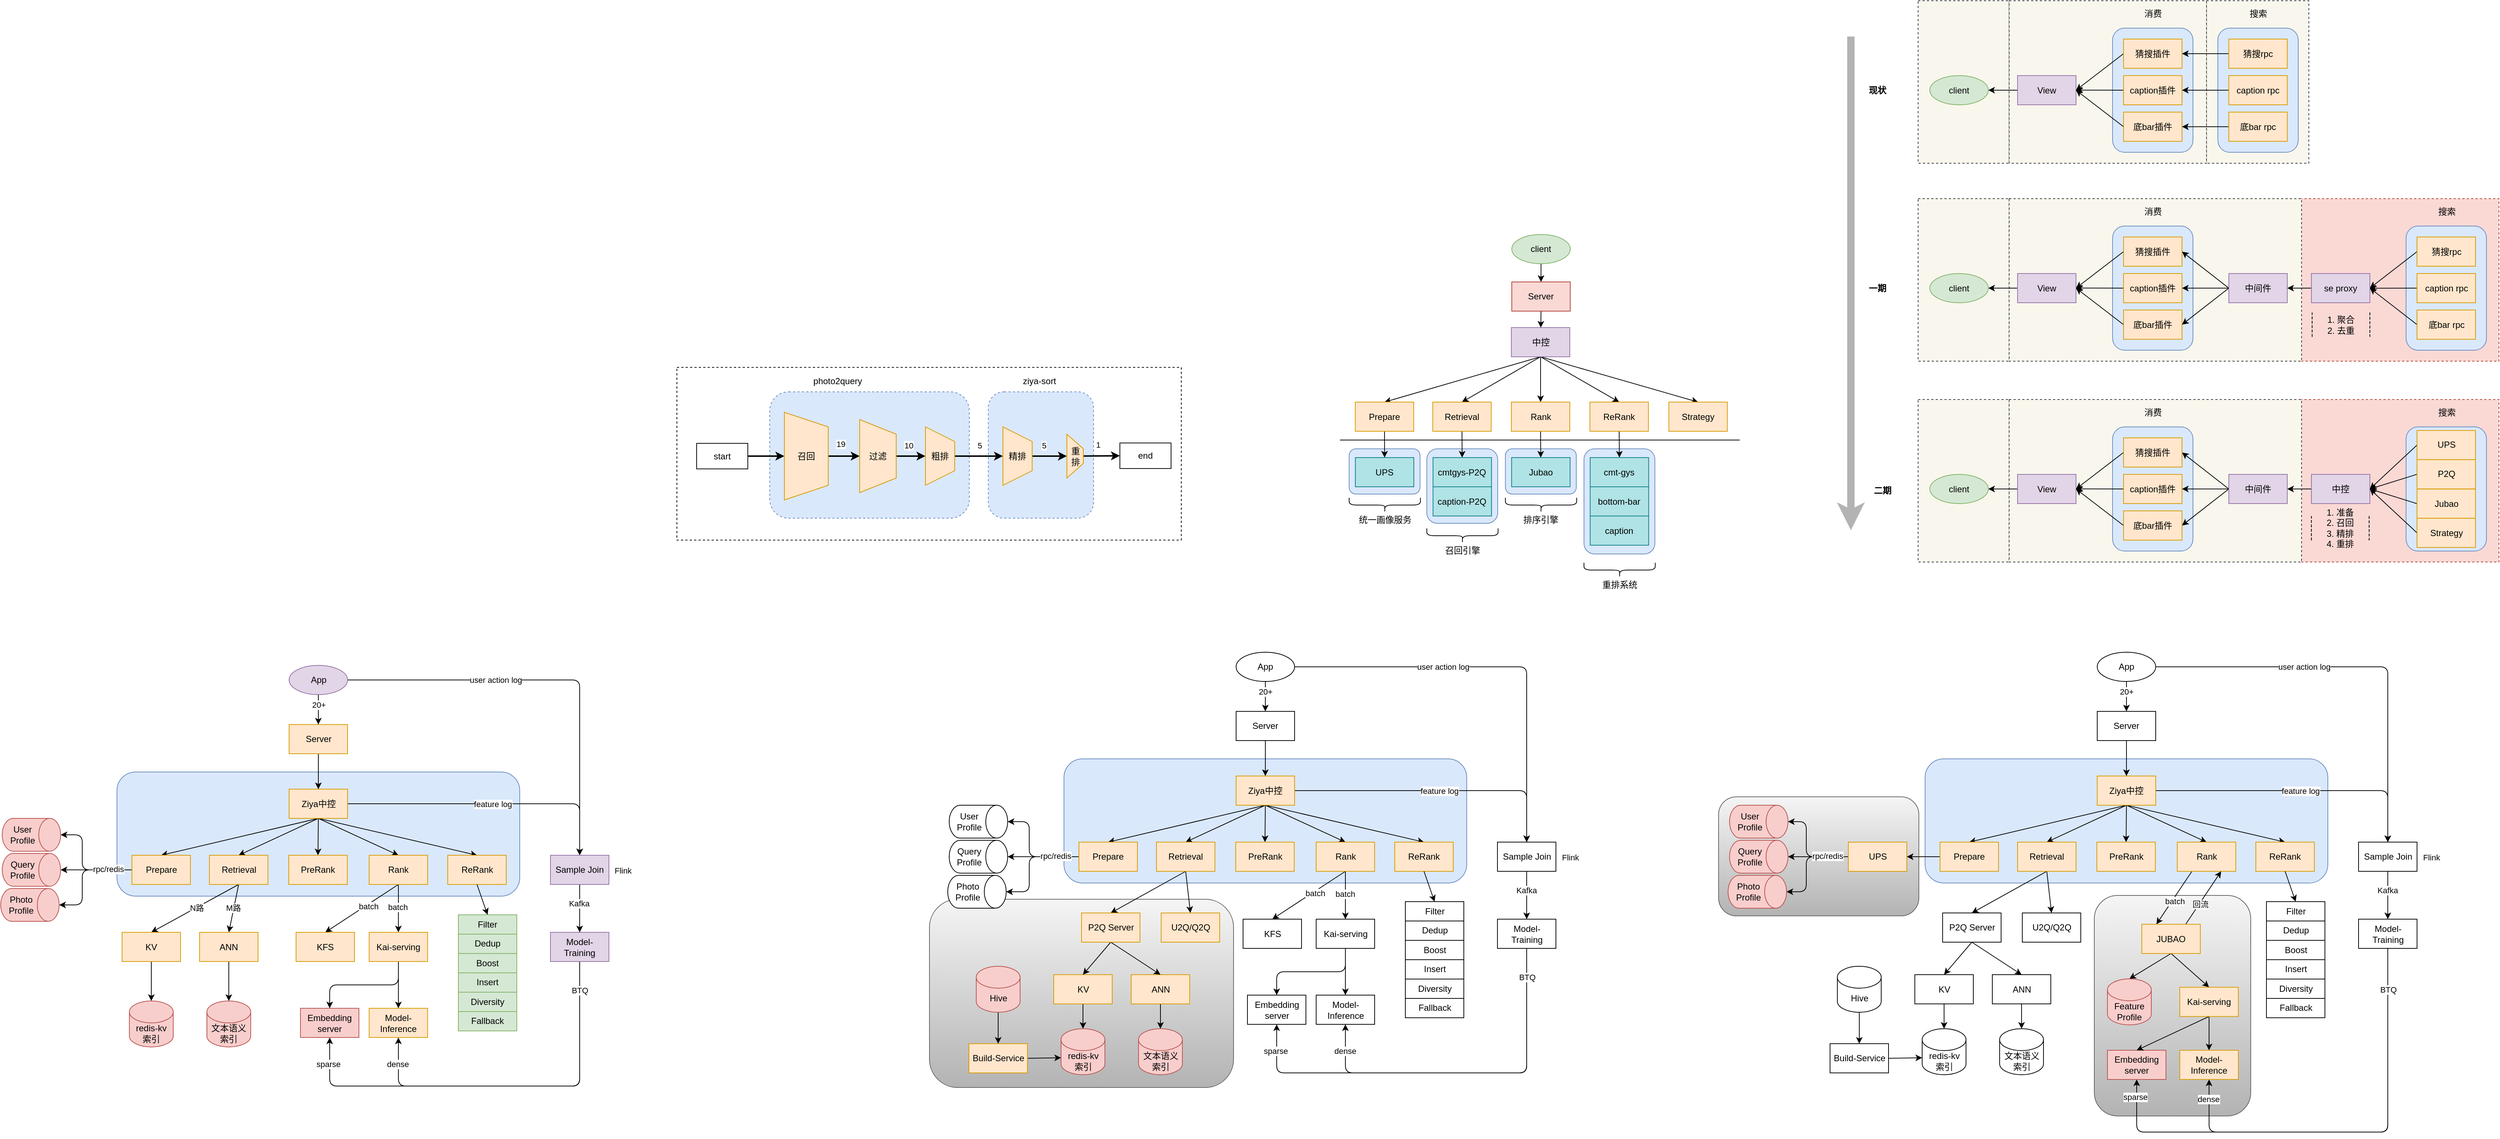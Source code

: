 <mxfile>
    <diagram id="Ah_k45tIWsF4jm5sD-Z9" name="第 1 页">
        <mxGraphModel dx="3863" dy="169" grid="0" gridSize="10" guides="1" tooltips="1" connect="1" arrows="0" fold="1" page="0" pageScale="1" pageWidth="827" pageHeight="1169" background="none" math="0" shadow="0">
            <root>
                <mxCell id="0"/>
                <mxCell id="1" parent="0"/>
                <mxCell id="640" value="" style="rounded=1;whiteSpace=wrap;html=1;fillColor=#f5f5f5;strokeColor=#666666;gradientColor=#b3b3b3;" vertex="1" parent="1">
                    <mxGeometry x="1099" y="2149" width="214" height="302" as="geometry"/>
                </mxCell>
                <mxCell id="630" value="" style="rounded=1;whiteSpace=wrap;html=1;fillColor=#f5f5f5;strokeColor=#666666;gradientColor=#b3b3b3;" vertex="1" parent="1">
                    <mxGeometry x="585" y="2014" width="274" height="163" as="geometry"/>
                </mxCell>
                <mxCell id="551" value="" style="rounded=1;whiteSpace=wrap;html=1;fillColor=#f5f5f5;strokeColor=#666666;gradientColor=#b3b3b3;" vertex="1" parent="1">
                    <mxGeometry x="-494.5" y="2154.25" width="416" height="257.75" as="geometry"/>
                </mxCell>
                <mxCell id="206" value="" style="rounded=1;whiteSpace=wrap;html=1;fillColor=#dae8fc;strokeColor=#6c8ebf;" parent="1" vertex="1">
                    <mxGeometry x="79.62" y="1537.5" width="97" height="62" as="geometry"/>
                </mxCell>
                <mxCell id="186" value="" style="rounded=1;whiteSpace=wrap;html=1;fillColor=#dae8fc;strokeColor=#6c8ebf;" parent="1" vertex="1">
                    <mxGeometry x="293.37" y="1537.5" width="97" height="62" as="geometry"/>
                </mxCell>
                <mxCell id="185" value="" style="rounded=1;whiteSpace=wrap;html=1;fillColor=#dae8fc;strokeColor=#6c8ebf;" parent="1" vertex="1">
                    <mxGeometry x="185.87" y="1537.5" width="97" height="102" as="geometry"/>
                </mxCell>
                <mxCell id="138" value="" style="rounded=0;whiteSpace=wrap;html=1;dashed=1;fillColor=#f9f7ed;strokeColor=#36393d;" parent="1" vertex="1">
                    <mxGeometry x="858" y="924" width="124.5" height="222.5" as="geometry"/>
                </mxCell>
                <mxCell id="137" value="" style="rounded=0;whiteSpace=wrap;html=1;dashed=1;fillColor=#f9f7ed;strokeColor=#36393d;" parent="1" vertex="1">
                    <mxGeometry x="858" y="1470" width="124.5" height="222.5" as="geometry"/>
                </mxCell>
                <mxCell id="136" value="" style="rounded=0;whiteSpace=wrap;html=1;dashed=1;fillColor=#f9f7ed;strokeColor=#36393d;" parent="1" vertex="1">
                    <mxGeometry x="858" y="1195" width="124.5" height="222.5" as="geometry"/>
                </mxCell>
                <mxCell id="104" value="" style="rounded=0;whiteSpace=wrap;html=1;dashed=1;fillColor=#fad9d5;strokeColor=#ae4132;" parent="1" vertex="1">
                    <mxGeometry x="1380.5" y="1195" width="272" height="222.5" as="geometry"/>
                </mxCell>
                <mxCell id="103" value="" style="rounded=0;whiteSpace=wrap;html=1;dashed=1;fillColor=#f9f7ed;strokeColor=#36393d;" parent="1" vertex="1">
                    <mxGeometry x="1252.5" y="924" width="140" height="222.5" as="geometry"/>
                </mxCell>
                <mxCell id="73" value="" style="rounded=0;whiteSpace=wrap;html=1;dashed=1;fillColor=#f9f7ed;strokeColor=#36393d;" parent="1" vertex="1">
                    <mxGeometry x="982.5" y="924" width="270" height="222.5" as="geometry"/>
                </mxCell>
                <mxCell id="58" value="" style="rounded=1;whiteSpace=wrap;html=1;fillColor=#dae8fc;strokeColor=#6c8ebf;" parent="1" vertex="1">
                    <mxGeometry x="1124" y="961.5" width="110" height="170" as="geometry"/>
                </mxCell>
                <mxCell id="43" value="" style="rounded=0;whiteSpace=wrap;html=1;dashed=1;" parent="1" vertex="1">
                    <mxGeometry x="-840" y="1426" width="690" height="236.5" as="geometry"/>
                </mxCell>
                <mxCell id="39" value="&lt;div style=&quot;&quot;&gt;&lt;/div&gt;" style="rounded=1;whiteSpace=wrap;html=1;dashed=1;align=left;fillColor=#dae8fc;strokeColor=#6c8ebf;" parent="1" vertex="1">
                    <mxGeometry x="-414" y="1459.5" width="144" height="173" as="geometry"/>
                </mxCell>
                <mxCell id="38" value="&lt;div style=&quot;&quot;&gt;&lt;/div&gt;" style="rounded=1;whiteSpace=wrap;html=1;dashed=1;align=left;fillColor=#dae8fc;strokeColor=#6c8ebf;" parent="1" vertex="1">
                    <mxGeometry x="-713" y="1459.5" width="273" height="173" as="geometry"/>
                </mxCell>
                <mxCell id="2" style="edgeStyle=none;html=1;exitX=0.5;exitY=0;exitDx=0;exitDy=0;strokeWidth=2;fontStyle=0" parent="1" source="4" target="7" edge="1">
                    <mxGeometry relative="1" as="geometry"/>
                </mxCell>
                <mxCell id="3" value="19" style="edgeLabel;html=1;align=center;verticalAlign=middle;resizable=0;points=[];" parent="2" vertex="1" connectable="0">
                    <mxGeometry x="-0.12" y="2" relative="1" as="geometry">
                        <mxPoint x="-2" y="-15" as="offset"/>
                    </mxGeometry>
                </mxCell>
                <mxCell id="4" value="召回" style="shape=trapezoid;perimeter=trapezoidPerimeter;whiteSpace=wrap;html=1;fixedSize=1;direction=south;fillColor=#ffe6cc;strokeColor=#d79b00;" parent="1" vertex="1">
                    <mxGeometry x="-693" y="1487.5" width="60" height="120" as="geometry"/>
                </mxCell>
                <mxCell id="46" style="edgeStyle=none;html=1;exitX=0.5;exitY=0;exitDx=0;exitDy=0;entryX=0.5;entryY=1;entryDx=0;entryDy=0;strokeWidth=2;fontStyle=0" parent="1" source="7" target="44" edge="1">
                    <mxGeometry relative="1" as="geometry"/>
                </mxCell>
                <mxCell id="48" value="10" style="edgeLabel;html=1;align=center;verticalAlign=middle;resizable=0;points=[];" parent="46" vertex="1" connectable="0">
                    <mxGeometry x="-0.143" relative="1" as="geometry">
                        <mxPoint y="-15" as="offset"/>
                    </mxGeometry>
                </mxCell>
                <mxCell id="7" value="&lt;span style=&quot;font-weight: normal;&quot;&gt;过滤&lt;/span&gt;" style="shape=trapezoid;perimeter=trapezoidPerimeter;whiteSpace=wrap;html=1;fixedSize=1;direction=south;fillColor=#ffe6cc;strokeColor=#d79b00;fontStyle=1" parent="1" vertex="1">
                    <mxGeometry x="-590" y="1497.5" width="50" height="100" as="geometry"/>
                </mxCell>
                <mxCell id="8" value="" style="edgeStyle=none;html=1;strokeWidth=2;fontStyle=0" parent="1" source="10" target="13" edge="1">
                    <mxGeometry relative="1" as="geometry"/>
                </mxCell>
                <mxCell id="9" value="5" style="edgeLabel;html=1;align=center;verticalAlign=middle;resizable=0;points=[];" parent="8" vertex="1" connectable="0">
                    <mxGeometry x="-0.284" y="3" relative="1" as="geometry">
                        <mxPoint x="-1" y="-12" as="offset"/>
                    </mxGeometry>
                </mxCell>
                <mxCell id="10" value="精排" style="shape=trapezoid;perimeter=trapezoidPerimeter;whiteSpace=wrap;html=1;fixedSize=1;direction=south;fillColor=#ffe6cc;strokeColor=#d79b00;" parent="1" vertex="1">
                    <mxGeometry x="-394" y="1507.5" width="40" height="80" as="geometry"/>
                </mxCell>
                <mxCell id="11" value="" style="edgeStyle=none;html=1;entryX=0;entryY=0.5;entryDx=0;entryDy=0;strokeWidth=2;fontStyle=0" parent="1" source="13" target="28" edge="1">
                    <mxGeometry relative="1" as="geometry">
                        <mxPoint x="-234" y="1547.5" as="targetPoint"/>
                    </mxGeometry>
                </mxCell>
                <mxCell id="12" value="1" style="edgeLabel;html=1;align=center;verticalAlign=middle;resizable=0;points=[];" parent="11" vertex="1" connectable="0">
                    <mxGeometry x="0.36" relative="1" as="geometry">
                        <mxPoint x="-14" y="-15" as="offset"/>
                    </mxGeometry>
                </mxCell>
                <mxCell id="13" value="重排" style="shape=trapezoid;perimeter=trapezoidPerimeter;whiteSpace=wrap;html=1;fixedSize=1;direction=south;aspect=fixed;fillColor=#ffe6cc;strokeColor=#d79b00;" parent="1" vertex="1">
                    <mxGeometry x="-306.5" y="1517.5" width="22.5" height="60" as="geometry"/>
                </mxCell>
                <mxCell id="15" style="edgeStyle=none;html=1;exitX=1;exitY=0.5;exitDx=0;exitDy=0;entryX=0.5;entryY=1;entryDx=0;entryDy=0;strokeWidth=2;fontStyle=0" parent="1" source="14" target="4" edge="1">
                    <mxGeometry relative="1" as="geometry"/>
                </mxCell>
                <mxCell id="14" value="start" style="rounded=0;whiteSpace=wrap;html=1;" parent="1" vertex="1">
                    <mxGeometry x="-813" y="1530" width="70" height="35" as="geometry"/>
                </mxCell>
                <mxCell id="28" value="end" style="rounded=0;whiteSpace=wrap;html=1;" parent="1" vertex="1">
                    <mxGeometry x="-234" y="1529.5" width="70" height="35" as="geometry"/>
                </mxCell>
                <mxCell id="41" value="photo2query" style="text;html=1;strokeColor=none;fillColor=none;align=center;verticalAlign=middle;whiteSpace=wrap;rounded=0;dashed=1;" parent="1" vertex="1">
                    <mxGeometry x="-650" y="1429.5" width="60" height="30" as="geometry"/>
                </mxCell>
                <mxCell id="42" value="ziya-sort" style="text;html=1;strokeColor=none;fillColor=none;align=center;verticalAlign=middle;whiteSpace=wrap;rounded=0;dashed=1;" parent="1" vertex="1">
                    <mxGeometry x="-374" y="1429.5" width="60" height="30" as="geometry"/>
                </mxCell>
                <mxCell id="45" style="edgeStyle=none;html=1;exitX=0.5;exitY=0;exitDx=0;exitDy=0;entryX=0.5;entryY=1;entryDx=0;entryDy=0;strokeWidth=2;fontStyle=0" parent="1" source="44" target="10" edge="1">
                    <mxGeometry relative="1" as="geometry"/>
                </mxCell>
                <mxCell id="47" value="5" style="edgeLabel;html=1;align=center;verticalAlign=middle;resizable=0;points=[];" parent="45" vertex="1" connectable="0">
                    <mxGeometry x="-0.043" y="4" relative="1" as="geometry">
                        <mxPoint x="2" y="-11" as="offset"/>
                    </mxGeometry>
                </mxCell>
                <mxCell id="44" value="粗排" style="shape=trapezoid;perimeter=trapezoidPerimeter;whiteSpace=wrap;html=1;fixedSize=1;direction=south;fillColor=#ffe6cc;strokeColor=#d79b00;" parent="1" vertex="1">
                    <mxGeometry x="-500" y="1507.5" width="40" height="80" as="geometry"/>
                </mxCell>
                <mxCell id="63" style="edgeStyle=none;html=1;exitX=0;exitY=0.5;exitDx=0;exitDy=0;fontStyle=0" parent="1" source="51" target="62" edge="1">
                    <mxGeometry relative="1" as="geometry"/>
                </mxCell>
                <mxCell id="51" value="View" style="rounded=0;whiteSpace=wrap;html=1;fillColor=#e1d5e7;strokeColor=#9673a6;" parent="1" vertex="1">
                    <mxGeometry x="994" y="1026.5" width="80" height="40" as="geometry"/>
                </mxCell>
                <mxCell id="59" style="edgeStyle=none;html=1;exitX=0;exitY=0.5;exitDx=0;exitDy=0;entryX=1;entryY=0.5;entryDx=0;entryDy=0;fontStyle=0" parent="1" source="53" target="51" edge="1">
                    <mxGeometry relative="1" as="geometry"/>
                </mxCell>
                <mxCell id="53" value="猜搜插件" style="rounded=0;whiteSpace=wrap;html=1;fillColor=#ffe6cc;strokeColor=#d79b00;" parent="1" vertex="1">
                    <mxGeometry x="1139" y="976.5" width="80" height="40" as="geometry"/>
                </mxCell>
                <mxCell id="60" style="edgeStyle=none;html=1;exitX=0;exitY=0.5;exitDx=0;exitDy=0;fontStyle=0" parent="1" source="56" edge="1">
                    <mxGeometry relative="1" as="geometry">
                        <mxPoint x="1074" y="1046.333" as="targetPoint"/>
                    </mxGeometry>
                </mxCell>
                <mxCell id="56" value="caption插件" style="rounded=0;whiteSpace=wrap;html=1;fillColor=#ffe6cc;strokeColor=#d79b00;" parent="1" vertex="1">
                    <mxGeometry x="1139" y="1026.5" width="80" height="40" as="geometry"/>
                </mxCell>
                <mxCell id="61" style="edgeStyle=none;html=1;exitX=0;exitY=0.5;exitDx=0;exitDy=0;fontStyle=0" parent="1" source="57" edge="1">
                    <mxGeometry relative="1" as="geometry">
                        <mxPoint x="1074" y="1046.5" as="targetPoint"/>
                    </mxGeometry>
                </mxCell>
                <mxCell id="57" value="底bar插件" style="rounded=0;whiteSpace=wrap;html=1;fillColor=#ffe6cc;strokeColor=#d79b00;" parent="1" vertex="1">
                    <mxGeometry x="1139" y="1076.5" width="80" height="40" as="geometry"/>
                </mxCell>
                <mxCell id="62" value="client" style="ellipse;whiteSpace=wrap;html=1;fillColor=#d5e8d4;strokeColor=#82b366;" parent="1" vertex="1">
                    <mxGeometry x="874" y="1026.5" width="80" height="40" as="geometry"/>
                </mxCell>
                <mxCell id="64" value="" style="rounded=1;whiteSpace=wrap;html=1;fillColor=#dae8fc;strokeColor=#6c8ebf;" parent="1" vertex="1">
                    <mxGeometry x="1268" y="961.5" width="110" height="170" as="geometry"/>
                </mxCell>
                <mxCell id="68" style="edgeStyle=none;html=1;exitX=0;exitY=0.5;exitDx=0;exitDy=0;fontStyle=0" parent="1" source="65" target="53" edge="1">
                    <mxGeometry relative="1" as="geometry"/>
                </mxCell>
                <mxCell id="65" value="猜搜rpc" style="rounded=0;whiteSpace=wrap;html=1;fillColor=#ffe6cc;strokeColor=#d79b00;" parent="1" vertex="1">
                    <mxGeometry x="1283" y="976.5" width="80" height="40" as="geometry"/>
                </mxCell>
                <mxCell id="69" style="edgeStyle=none;html=1;exitX=0;exitY=0.5;exitDx=0;exitDy=0;fontStyle=0" parent="1" source="66" target="56" edge="1">
                    <mxGeometry relative="1" as="geometry"/>
                </mxCell>
                <mxCell id="66" value="caption rpc" style="rounded=0;whiteSpace=wrap;html=1;fillColor=#ffe6cc;strokeColor=#d79b00;" parent="1" vertex="1">
                    <mxGeometry x="1283" y="1026.5" width="80" height="40" as="geometry"/>
                </mxCell>
                <mxCell id="70" style="edgeStyle=none;html=1;exitX=0;exitY=0.5;exitDx=0;exitDy=0;fontStyle=0" parent="1" source="67" target="57" edge="1">
                    <mxGeometry relative="1" as="geometry"/>
                </mxCell>
                <mxCell id="67" value="底bar rpc" style="rounded=0;whiteSpace=wrap;html=1;fillColor=#ffe6cc;strokeColor=#d79b00;" parent="1" vertex="1">
                    <mxGeometry x="1283" y="1076.5" width="80" height="40" as="geometry"/>
                </mxCell>
                <mxCell id="71" value="消费" style="text;html=1;align=center;verticalAlign=middle;resizable=0;points=[];autosize=1;strokeColor=none;fillColor=none;" parent="1" vertex="1">
                    <mxGeometry x="1154" y="926.5" width="50" height="30" as="geometry"/>
                </mxCell>
                <mxCell id="72" value="搜索" style="text;html=1;align=center;verticalAlign=middle;resizable=0;points=[];autosize=1;strokeColor=none;fillColor=none;" parent="1" vertex="1">
                    <mxGeometry x="1298" y="926.5" width="50" height="30" as="geometry"/>
                </mxCell>
                <mxCell id="74" value="" style="rounded=0;whiteSpace=wrap;html=1;dashed=1;fillColor=#f9f7ed;strokeColor=#36393d;" parent="1" vertex="1">
                    <mxGeometry x="982.5" y="1195" width="400" height="222.5" as="geometry"/>
                </mxCell>
                <mxCell id="75" value="" style="rounded=1;whiteSpace=wrap;html=1;fillColor=#dae8fc;strokeColor=#6c8ebf;" parent="1" vertex="1">
                    <mxGeometry x="1124" y="1232.5" width="110" height="170" as="geometry"/>
                </mxCell>
                <mxCell id="76" style="edgeStyle=none;html=1;exitX=0;exitY=0.5;exitDx=0;exitDy=0;fontStyle=0" parent="1" source="77" target="84" edge="1">
                    <mxGeometry relative="1" as="geometry"/>
                </mxCell>
                <mxCell id="77" value="View" style="rounded=0;whiteSpace=wrap;html=1;fillColor=#e1d5e7;strokeColor=#9673a6;" parent="1" vertex="1">
                    <mxGeometry x="994" y="1297.5" width="80" height="40" as="geometry"/>
                </mxCell>
                <mxCell id="78" style="edgeStyle=none;html=1;exitX=0;exitY=0.5;exitDx=0;exitDy=0;entryX=1;entryY=0.5;entryDx=0;entryDy=0;fontStyle=0" parent="1" source="79" target="77" edge="1">
                    <mxGeometry relative="1" as="geometry"/>
                </mxCell>
                <mxCell id="79" value="猜搜插件" style="rounded=0;whiteSpace=wrap;html=1;fillColor=#ffe6cc;strokeColor=#d79b00;" parent="1" vertex="1">
                    <mxGeometry x="1139" y="1247.5" width="80" height="40" as="geometry"/>
                </mxCell>
                <mxCell id="80" style="edgeStyle=none;html=1;exitX=0;exitY=0.5;exitDx=0;exitDy=0;fontStyle=0" parent="1" source="81" edge="1">
                    <mxGeometry relative="1" as="geometry">
                        <mxPoint x="1074" y="1317.333" as="targetPoint"/>
                    </mxGeometry>
                </mxCell>
                <mxCell id="81" value="caption插件" style="rounded=0;whiteSpace=wrap;html=1;fillColor=#ffe6cc;strokeColor=#d79b00;" parent="1" vertex="1">
                    <mxGeometry x="1139" y="1297.5" width="80" height="40" as="geometry"/>
                </mxCell>
                <mxCell id="82" style="edgeStyle=none;html=1;exitX=0;exitY=0.5;exitDx=0;exitDy=0;fontStyle=0" parent="1" source="83" edge="1">
                    <mxGeometry relative="1" as="geometry">
                        <mxPoint x="1074" y="1317.5" as="targetPoint"/>
                    </mxGeometry>
                </mxCell>
                <mxCell id="83" value="底bar插件" style="rounded=0;whiteSpace=wrap;html=1;fillColor=#ffe6cc;strokeColor=#d79b00;" parent="1" vertex="1">
                    <mxGeometry x="1139" y="1347.5" width="80" height="40" as="geometry"/>
                </mxCell>
                <mxCell id="84" value="client" style="ellipse;whiteSpace=wrap;html=1;fillColor=#d5e8d4;strokeColor=#82b366;" parent="1" vertex="1">
                    <mxGeometry x="874" y="1297.5" width="80" height="40" as="geometry"/>
                </mxCell>
                <mxCell id="85" value="" style="rounded=1;whiteSpace=wrap;html=1;fillColor=#dae8fc;strokeColor=#6c8ebf;" parent="1" vertex="1">
                    <mxGeometry x="1525.5" y="1232.5" width="110" height="170" as="geometry"/>
                </mxCell>
                <mxCell id="95" style="edgeStyle=none;html=1;exitX=0;exitY=0.5;exitDx=0;exitDy=0;entryX=1;entryY=0.5;entryDx=0;entryDy=0;" parent="1" source="87" target="94" edge="1">
                    <mxGeometry relative="1" as="geometry"/>
                </mxCell>
                <mxCell id="87" value="猜搜rpc" style="rounded=0;whiteSpace=wrap;html=1;fillColor=#ffe6cc;strokeColor=#d79b00;" parent="1" vertex="1">
                    <mxGeometry x="1540.5" y="1247.5" width="80" height="40" as="geometry"/>
                </mxCell>
                <mxCell id="96" style="edgeStyle=none;html=1;exitX=0;exitY=0.5;exitDx=0;exitDy=0;" parent="1" source="89" edge="1">
                    <mxGeometry relative="1" as="geometry">
                        <mxPoint x="1475.5" y="1317.667" as="targetPoint"/>
                    </mxGeometry>
                </mxCell>
                <mxCell id="89" value="caption rpc" style="rounded=0;whiteSpace=wrap;html=1;fillColor=#ffe6cc;strokeColor=#d79b00;" parent="1" vertex="1">
                    <mxGeometry x="1540.5" y="1297.5" width="80" height="40" as="geometry"/>
                </mxCell>
                <mxCell id="97" style="edgeStyle=none;html=1;exitX=0;exitY=0.5;exitDx=0;exitDy=0;entryX=1;entryY=0.5;entryDx=0;entryDy=0;" parent="1" source="91" target="94" edge="1">
                    <mxGeometry relative="1" as="geometry">
                        <mxPoint x="1485.5" y="1335" as="targetPoint"/>
                    </mxGeometry>
                </mxCell>
                <mxCell id="91" value="底bar rpc" style="rounded=0;whiteSpace=wrap;html=1;fillColor=#ffe6cc;strokeColor=#d79b00;" parent="1" vertex="1">
                    <mxGeometry x="1540.5" y="1347.5" width="80" height="40" as="geometry"/>
                </mxCell>
                <mxCell id="92" value="消费" style="text;html=1;align=center;verticalAlign=middle;resizable=0;points=[];autosize=1;strokeColor=none;fillColor=none;" parent="1" vertex="1">
                    <mxGeometry x="1154" y="1197.5" width="50" height="30" as="geometry"/>
                </mxCell>
                <mxCell id="93" value="搜索" style="text;html=1;align=center;verticalAlign=middle;resizable=0;points=[];autosize=1;strokeColor=none;fillColor=none;" parent="1" vertex="1">
                    <mxGeometry x="1555.5" y="1197.5" width="50" height="30" as="geometry"/>
                </mxCell>
                <mxCell id="102" style="edgeStyle=none;html=1;exitX=0;exitY=0.5;exitDx=0;exitDy=0;" parent="1" source="94" target="98" edge="1">
                    <mxGeometry relative="1" as="geometry"/>
                </mxCell>
                <mxCell id="94" value="se proxy" style="rounded=0;whiteSpace=wrap;html=1;fillColor=#e1d5e7;strokeColor=#9673a6;" parent="1" vertex="1">
                    <mxGeometry x="1396" y="1297.5" width="80" height="40" as="geometry"/>
                </mxCell>
                <mxCell id="99" style="edgeStyle=none;html=1;exitX=0;exitY=0.5;exitDx=0;exitDy=0;entryX=1;entryY=0.5;entryDx=0;entryDy=0;" parent="1" source="98" target="79" edge="1">
                    <mxGeometry relative="1" as="geometry"/>
                </mxCell>
                <mxCell id="100" style="edgeStyle=none;html=1;exitX=0;exitY=0.5;exitDx=0;exitDy=0;" parent="1" source="98" target="81" edge="1">
                    <mxGeometry relative="1" as="geometry"/>
                </mxCell>
                <mxCell id="101" style="edgeStyle=none;html=1;exitX=0;exitY=0.5;exitDx=0;exitDy=0;entryX=1;entryY=0.5;entryDx=0;entryDy=0;" parent="1" source="98" target="83" edge="1">
                    <mxGeometry relative="1" as="geometry"/>
                </mxCell>
                <mxCell id="98" value="中间件" style="rounded=0;whiteSpace=wrap;html=1;fillColor=#e1d5e7;strokeColor=#9673a6;" parent="1" vertex="1">
                    <mxGeometry x="1283" y="1297.5" width="80" height="40" as="geometry"/>
                </mxCell>
                <mxCell id="105" value="" style="rounded=0;whiteSpace=wrap;html=1;dashed=1;fillColor=#fad9d5;strokeColor=#ae4132;" parent="1" vertex="1">
                    <mxGeometry x="1380.5" y="1470" width="272" height="222.5" as="geometry"/>
                </mxCell>
                <mxCell id="106" value="" style="rounded=0;whiteSpace=wrap;html=1;dashed=1;fillColor=#f9f7ed;strokeColor=#36393d;" parent="1" vertex="1">
                    <mxGeometry x="982.5" y="1470" width="400" height="222.5" as="geometry"/>
                </mxCell>
                <mxCell id="107" value="" style="rounded=1;whiteSpace=wrap;html=1;fillColor=#dae8fc;strokeColor=#6c8ebf;" parent="1" vertex="1">
                    <mxGeometry x="1124" y="1507.5" width="110" height="170" as="geometry"/>
                </mxCell>
                <mxCell id="108" style="edgeStyle=none;html=1;exitX=0;exitY=0.5;exitDx=0;exitDy=0;fontStyle=0" parent="1" source="109" target="116" edge="1">
                    <mxGeometry relative="1" as="geometry"/>
                </mxCell>
                <mxCell id="109" value="View" style="rounded=0;whiteSpace=wrap;html=1;fillColor=#e1d5e7;strokeColor=#9673a6;" parent="1" vertex="1">
                    <mxGeometry x="994" y="1572.5" width="80" height="40" as="geometry"/>
                </mxCell>
                <mxCell id="110" style="edgeStyle=none;html=1;exitX=0;exitY=0.5;exitDx=0;exitDy=0;entryX=1;entryY=0.5;entryDx=0;entryDy=0;fontStyle=0" parent="1" source="111" target="109" edge="1">
                    <mxGeometry relative="1" as="geometry"/>
                </mxCell>
                <mxCell id="111" value="猜搜插件" style="rounded=0;whiteSpace=wrap;html=1;fillColor=#ffe6cc;strokeColor=#d79b00;" parent="1" vertex="1">
                    <mxGeometry x="1139" y="1522.5" width="80" height="40" as="geometry"/>
                </mxCell>
                <mxCell id="112" style="edgeStyle=none;html=1;exitX=0;exitY=0.5;exitDx=0;exitDy=0;fontStyle=0" parent="1" source="113" edge="1">
                    <mxGeometry relative="1" as="geometry">
                        <mxPoint x="1074" y="1592.333" as="targetPoint"/>
                    </mxGeometry>
                </mxCell>
                <mxCell id="113" value="caption插件" style="rounded=0;whiteSpace=wrap;html=1;fillColor=#ffe6cc;strokeColor=#d79b00;" parent="1" vertex="1">
                    <mxGeometry x="1139" y="1572.5" width="80" height="40" as="geometry"/>
                </mxCell>
                <mxCell id="114" style="edgeStyle=none;html=1;exitX=0;exitY=0.5;exitDx=0;exitDy=0;fontStyle=0" parent="1" source="115" edge="1">
                    <mxGeometry relative="1" as="geometry">
                        <mxPoint x="1074" y="1592.5" as="targetPoint"/>
                    </mxGeometry>
                </mxCell>
                <mxCell id="115" value="底bar插件" style="rounded=0;whiteSpace=wrap;html=1;fillColor=#ffe6cc;strokeColor=#d79b00;" parent="1" vertex="1">
                    <mxGeometry x="1139" y="1622.5" width="80" height="40" as="geometry"/>
                </mxCell>
                <mxCell id="116" value="client" style="ellipse;whiteSpace=wrap;html=1;fillColor=#d5e8d4;strokeColor=#82b366;" parent="1" vertex="1">
                    <mxGeometry x="874" y="1572.5" width="80" height="40" as="geometry"/>
                </mxCell>
                <mxCell id="124" value="消费" style="text;html=1;align=center;verticalAlign=middle;resizable=0;points=[];autosize=1;strokeColor=none;fillColor=none;" parent="1" vertex="1">
                    <mxGeometry x="1154" y="1472.5" width="50" height="30" as="geometry"/>
                </mxCell>
                <mxCell id="125" value="搜索" style="text;html=1;align=center;verticalAlign=middle;resizable=0;points=[];autosize=1;strokeColor=none;fillColor=none;" parent="1" vertex="1">
                    <mxGeometry x="1555.5" y="1472.5" width="50" height="30" as="geometry"/>
                </mxCell>
                <mxCell id="126" style="edgeStyle=none;html=1;exitX=0;exitY=0.5;exitDx=0;exitDy=0;" parent="1" source="127" target="131" edge="1">
                    <mxGeometry relative="1" as="geometry"/>
                </mxCell>
                <mxCell id="127" value="中控" style="rounded=0;whiteSpace=wrap;html=1;fillColor=#e1d5e7;strokeColor=#9673a6;" parent="1" vertex="1">
                    <mxGeometry x="1396" y="1572.5" width="80" height="40" as="geometry"/>
                </mxCell>
                <mxCell id="128" style="edgeStyle=none;html=1;exitX=0;exitY=0.5;exitDx=0;exitDy=0;entryX=1;entryY=0.5;entryDx=0;entryDy=0;" parent="1" source="131" target="111" edge="1">
                    <mxGeometry relative="1" as="geometry"/>
                </mxCell>
                <mxCell id="129" style="edgeStyle=none;html=1;exitX=0;exitY=0.5;exitDx=0;exitDy=0;" parent="1" source="131" target="113" edge="1">
                    <mxGeometry relative="1" as="geometry"/>
                </mxCell>
                <mxCell id="130" style="edgeStyle=none;html=1;exitX=0;exitY=0.5;exitDx=0;exitDy=0;entryX=1;entryY=0.5;entryDx=0;entryDy=0;" parent="1" source="131" target="115" edge="1">
                    <mxGeometry relative="1" as="geometry"/>
                </mxCell>
                <mxCell id="131" value="中间件" style="rounded=0;whiteSpace=wrap;html=1;fillColor=#e1d5e7;strokeColor=#9673a6;" parent="1" vertex="1">
                    <mxGeometry x="1283" y="1572.5" width="80" height="40" as="geometry"/>
                </mxCell>
                <mxCell id="134" value="1. 聚合&lt;br&gt;2. 去重" style="shape=partialRectangle;whiteSpace=wrap;html=1;bottom=0;top=0;fillColor=none;dashed=1;" parent="1" vertex="1">
                    <mxGeometry x="1397" y="1351.25" width="79" height="32.5" as="geometry"/>
                </mxCell>
                <mxCell id="135" value="1. 准备&lt;br&gt;2. 召回&lt;br&gt;3. 精排&lt;br&gt;4. 重排" style="shape=partialRectangle;whiteSpace=wrap;html=1;bottom=0;top=0;fillColor=none;dashed=1;" parent="1" vertex="1">
                    <mxGeometry x="1396" y="1630" width="79" height="32.5" as="geometry"/>
                </mxCell>
                <mxCell id="139" value="" style="rounded=1;whiteSpace=wrap;html=1;fillColor=#dae8fc;strokeColor=#6c8ebf;" parent="1" vertex="1">
                    <mxGeometry x="1525.5" y="1507.5" width="110" height="170" as="geometry"/>
                </mxCell>
                <mxCell id="144" style="edgeStyle=none;html=1;exitX=0;exitY=0.5;exitDx=0;exitDy=0;entryX=1;entryY=0.5;entryDx=0;entryDy=0;" parent="1" source="140" target="127" edge="1">
                    <mxGeometry relative="1" as="geometry"/>
                </mxCell>
                <mxCell id="140" value="UPS" style="rounded=0;whiteSpace=wrap;html=1;fillColor=#ffe6cc;strokeColor=#d79b00;" parent="1" vertex="1">
                    <mxGeometry x="1540.5" y="1512.37" width="80" height="40" as="geometry"/>
                </mxCell>
                <mxCell id="146" style="edgeStyle=none;html=1;exitX=0;exitY=0.5;exitDx=0;exitDy=0;entryX=1;entryY=0.5;entryDx=0;entryDy=0;" parent="1" source="141" target="127" edge="1">
                    <mxGeometry relative="1" as="geometry"/>
                </mxCell>
                <mxCell id="141" value="P2Q" style="rounded=0;whiteSpace=wrap;html=1;fillColor=#ffe6cc;strokeColor=#d79b00;" parent="1" vertex="1">
                    <mxGeometry x="1540.5" y="1552.37" width="80" height="40" as="geometry"/>
                </mxCell>
                <mxCell id="147" style="edgeStyle=none;html=1;exitX=0;exitY=0.5;exitDx=0;exitDy=0;entryX=1;entryY=0.5;entryDx=0;entryDy=0;" parent="1" source="142" target="127" edge="1">
                    <mxGeometry relative="1" as="geometry"/>
                </mxCell>
                <mxCell id="142" value="Jubao" style="rounded=0;whiteSpace=wrap;html=1;fillColor=#ffe6cc;strokeColor=#d79b00;" parent="1" vertex="1">
                    <mxGeometry x="1540.5" y="1592.62" width="80" height="40" as="geometry"/>
                </mxCell>
                <mxCell id="149" style="edgeStyle=none;html=1;exitX=0;exitY=0.5;exitDx=0;exitDy=0;entryX=1;entryY=0.5;entryDx=0;entryDy=0;" parent="1" source="148" target="127" edge="1">
                    <mxGeometry relative="1" as="geometry"/>
                </mxCell>
                <mxCell id="148" value="Strategy" style="rounded=0;whiteSpace=wrap;html=1;fillColor=#ffe6cc;strokeColor=#d79b00;" parent="1" vertex="1">
                    <mxGeometry x="1540.5" y="1632.62" width="80" height="40" as="geometry"/>
                </mxCell>
                <mxCell id="163" style="edgeStyle=none;html=1;exitX=0.5;exitY=1;exitDx=0;exitDy=0;entryX=0.5;entryY=0;entryDx=0;entryDy=0;" parent="1" source="152" target="156" edge="1">
                    <mxGeometry relative="1" as="geometry"/>
                </mxCell>
                <mxCell id="164" style="edgeStyle=none;html=1;exitX=0.5;exitY=1;exitDx=0;exitDy=0;entryX=0.5;entryY=0;entryDx=0;entryDy=0;" parent="1" source="152" target="158" edge="1">
                    <mxGeometry relative="1" as="geometry"/>
                </mxCell>
                <mxCell id="165" style="edgeStyle=none;html=1;exitX=0.5;exitY=1;exitDx=0;exitDy=0;entryX=0.5;entryY=0;entryDx=0;entryDy=0;" parent="1" source="152" target="160" edge="1">
                    <mxGeometry relative="1" as="geometry"/>
                </mxCell>
                <mxCell id="166" style="edgeStyle=none;html=1;exitX=0.5;exitY=1;exitDx=0;exitDy=0;entryX=0.5;entryY=0;entryDx=0;entryDy=0;" parent="1" source="152" target="162" edge="1">
                    <mxGeometry relative="1" as="geometry"/>
                </mxCell>
                <mxCell id="214" style="edgeStyle=none;html=1;exitX=0.5;exitY=1;exitDx=0;exitDy=0;entryX=0.5;entryY=0;entryDx=0;entryDy=0;" parent="1" source="152" target="213" edge="1">
                    <mxGeometry relative="1" as="geometry"/>
                </mxCell>
                <mxCell id="152" value="中控" style="rounded=0;whiteSpace=wrap;html=1;fillColor=#e1d5e7;strokeColor=#9673a6;" parent="1" vertex="1">
                    <mxGeometry x="301.5" y="1371.5" width="80" height="40" as="geometry"/>
                </mxCell>
                <mxCell id="154" value="" style="rounded=1;whiteSpace=wrap;html=1;fillColor=#dae8fc;strokeColor=#6c8ebf;" parent="1" vertex="1">
                    <mxGeometry x="400.87" y="1537.5" width="97" height="144" as="geometry"/>
                </mxCell>
                <mxCell id="211" style="edgeStyle=none;html=1;exitX=0.5;exitY=1;exitDx=0;exitDy=0;entryX=0.5;entryY=0;entryDx=0;entryDy=0;" parent="1" source="156" target="207" edge="1">
                    <mxGeometry relative="1" as="geometry"/>
                </mxCell>
                <mxCell id="156" value="Prepare" style="rounded=0;whiteSpace=wrap;html=1;fillColor=#ffe6cc;strokeColor=#d79b00;" parent="1" vertex="1">
                    <mxGeometry x="88" y="1473.5" width="80" height="40" as="geometry"/>
                </mxCell>
                <mxCell id="177" style="edgeStyle=none;html=1;exitX=0.5;exitY=1;exitDx=0;exitDy=0;" parent="1" source="158" target="167" edge="1">
                    <mxGeometry relative="1" as="geometry"/>
                </mxCell>
                <mxCell id="158" value="Retrieval" style="rounded=0;whiteSpace=wrap;html=1;fillColor=#ffe6cc;strokeColor=#d79b00;" parent="1" vertex="1">
                    <mxGeometry x="194" y="1473.5" width="80" height="40" as="geometry"/>
                </mxCell>
                <mxCell id="170" style="edgeStyle=none;html=1;exitX=0.5;exitY=1;exitDx=0;exitDy=0;" parent="1" source="160" target="169" edge="1">
                    <mxGeometry relative="1" as="geometry"/>
                </mxCell>
                <mxCell id="160" value="Rank" style="rounded=0;whiteSpace=wrap;html=1;fillColor=#ffe6cc;strokeColor=#d79b00;" parent="1" vertex="1">
                    <mxGeometry x="301.5" y="1473.5" width="80" height="40" as="geometry"/>
                </mxCell>
                <mxCell id="181" style="edgeStyle=none;html=1;exitX=0.5;exitY=1;exitDx=0;exitDy=0;entryX=0.5;entryY=0;entryDx=0;entryDy=0;" parent="1" source="162" target="178" edge="1">
                    <mxGeometry relative="1" as="geometry"/>
                </mxCell>
                <mxCell id="162" value="ReRank" style="rounded=0;whiteSpace=wrap;html=1;fillColor=#ffe6cc;strokeColor=#d79b00;" parent="1" vertex="1">
                    <mxGeometry x="409" y="1473.5" width="80" height="40" as="geometry"/>
                </mxCell>
                <mxCell id="167" value="cmtgys-P2Q" style="rounded=0;whiteSpace=wrap;html=1;fillColor=#b0e3e6;strokeColor=#0e8088;" parent="1" vertex="1">
                    <mxGeometry x="194.37" y="1549.5" width="80" height="40" as="geometry"/>
                </mxCell>
                <mxCell id="168" value="caption-P2Q" style="rounded=0;whiteSpace=wrap;html=1;fillColor=#b0e3e6;strokeColor=#0e8088;" parent="1" vertex="1">
                    <mxGeometry x="194.37" y="1589.5" width="80" height="40" as="geometry"/>
                </mxCell>
                <mxCell id="169" value="Jubao" style="rounded=0;whiteSpace=wrap;html=1;fillColor=#b0e3e6;strokeColor=#0e8088;" parent="1" vertex="1">
                    <mxGeometry x="301.87" y="1549.5" width="80" height="40" as="geometry"/>
                </mxCell>
                <mxCell id="174" style="edgeStyle=none;html=1;exitX=0.5;exitY=1;exitDx=0;exitDy=0;" parent="1" source="173" target="152" edge="1">
                    <mxGeometry relative="1" as="geometry"/>
                </mxCell>
                <mxCell id="173" value="Server" style="rounded=0;whiteSpace=wrap;html=1;fillColor=#fad9d5;strokeColor=#ae4132;" parent="1" vertex="1">
                    <mxGeometry x="302.12" y="1309" width="80" height="40" as="geometry"/>
                </mxCell>
                <mxCell id="176" style="edgeStyle=none;html=1;exitX=0.5;exitY=1;exitDx=0;exitDy=0;" parent="1" source="175" target="173" edge="1">
                    <mxGeometry relative="1" as="geometry"/>
                </mxCell>
                <mxCell id="175" value="client" style="ellipse;whiteSpace=wrap;html=1;fillColor=#d5e8d4;strokeColor=#82b366;" parent="1" vertex="1">
                    <mxGeometry x="302.12" y="1244" width="80" height="40" as="geometry"/>
                </mxCell>
                <mxCell id="178" value="cmt-gys" style="rounded=0;whiteSpace=wrap;html=1;fillColor=#b0e3e6;strokeColor=#0e8088;" parent="1" vertex="1">
                    <mxGeometry x="409.37" y="1549.5" width="80" height="40" as="geometry"/>
                </mxCell>
                <mxCell id="179" value="bottom-bar" style="rounded=0;whiteSpace=wrap;html=1;fillColor=#b0e3e6;strokeColor=#0e8088;" parent="1" vertex="1">
                    <mxGeometry x="409.37" y="1589.5" width="80" height="40" as="geometry"/>
                </mxCell>
                <mxCell id="180" value="caption" style="rounded=0;whiteSpace=wrap;html=1;fillColor=#b0e3e6;strokeColor=#0e8088;" parent="1" vertex="1">
                    <mxGeometry x="409.37" y="1629.5" width="80" height="40" as="geometry"/>
                </mxCell>
                <mxCell id="192" value="重排系统" style="shape=curlyBracket;whiteSpace=wrap;html=1;rounded=1;flipH=1;labelPosition=center;verticalLabelPosition=bottom;align=center;verticalAlign=middle;direction=north;horizontal=1;" parent="1" vertex="1">
                    <mxGeometry x="400.87" y="1693.5" width="97.5" height="20" as="geometry"/>
                </mxCell>
                <mxCell id="197" value="召回引擎" style="shape=curlyBracket;whiteSpace=wrap;html=1;rounded=1;flipH=1;labelPosition=center;verticalLabelPosition=bottom;align=center;verticalAlign=middle;direction=north;horizontal=1;" parent="1" vertex="1">
                    <mxGeometry x="185.87" y="1646.5" width="97.5" height="20" as="geometry"/>
                </mxCell>
                <mxCell id="198" value="排序引擎" style="shape=curlyBracket;whiteSpace=wrap;html=1;rounded=1;flipH=1;labelPosition=center;verticalLabelPosition=bottom;align=center;verticalAlign=middle;direction=north;horizontal=1;" parent="1" vertex="1">
                    <mxGeometry x="293.37" y="1604.5" width="97.5" height="20" as="geometry"/>
                </mxCell>
                <mxCell id="207" value="UPS" style="rounded=0;whiteSpace=wrap;html=1;fillColor=#b0e3e6;strokeColor=#0e8088;" parent="1" vertex="1">
                    <mxGeometry x="88.12" y="1549.5" width="80" height="40" as="geometry"/>
                </mxCell>
                <mxCell id="208" value="统一画像服务" style="shape=curlyBracket;whiteSpace=wrap;html=1;rounded=1;flipH=1;labelPosition=center;verticalLabelPosition=bottom;align=center;verticalAlign=middle;direction=north;horizontal=1;" parent="1" vertex="1">
                    <mxGeometry x="79.62" y="1604.5" width="97.5" height="20" as="geometry"/>
                </mxCell>
                <mxCell id="212" value="" style="line;strokeWidth=1;html=1;" parent="1" vertex="1">
                    <mxGeometry x="67" y="1520.5" width="547" height="10" as="geometry"/>
                </mxCell>
                <mxCell id="213" value="Strategy" style="rounded=0;whiteSpace=wrap;html=1;fillColor=#ffe6cc;strokeColor=#d79b00;" parent="1" vertex="1">
                    <mxGeometry x="517" y="1473.5" width="80" height="40" as="geometry"/>
                </mxCell>
                <UserObject label="&lt;span&gt;现状&lt;/span&gt;" placeholders="1" name="Variable" id="222">
                    <mxCell style="text;html=1;strokeColor=none;fillColor=none;align=center;verticalAlign=middle;whiteSpace=wrap;overflow=hidden;fontStyle=1" parent="1" vertex="1">
                        <mxGeometry x="785" y="1036.5" width="35" height="20" as="geometry"/>
                    </mxCell>
                </UserObject>
                <UserObject label="&lt;span&gt;一期&lt;/span&gt;" placeholders="1" name="Variable" id="223">
                    <mxCell style="text;html=1;strokeColor=none;fillColor=none;align=center;verticalAlign=middle;whiteSpace=wrap;overflow=hidden;fontStyle=1" parent="1" vertex="1">
                        <mxGeometry x="785" y="1307.5" width="35" height="20" as="geometry"/>
                    </mxCell>
                </UserObject>
                <UserObject label="&lt;span&gt;二期&lt;/span&gt;" placeholders="1" name="Variable" id="224">
                    <mxCell style="text;html=1;strokeColor=none;fillColor=none;align=center;verticalAlign=middle;whiteSpace=wrap;overflow=hidden;fontStyle=1" parent="1" vertex="1">
                        <mxGeometry x="792" y="1584.5" width="35" height="20" as="geometry"/>
                    </mxCell>
                </UserObject>
                <mxCell id="225" value="" style="endArrow=classic;html=1;rounded=0;strokeWidth=10;strokeColor=#B3B3B3;fontSize=12;fontStyle=1" parent="1" edge="1">
                    <mxGeometry width="50" height="50" relative="1" as="geometry">
                        <mxPoint x="766" y="973" as="sourcePoint"/>
                        <mxPoint x="766" y="1649" as="targetPoint"/>
                    </mxGeometry>
                </mxCell>
                <mxCell id="347" value="" style="rounded=1;whiteSpace=wrap;html=1;fillColor=#dae8fc;strokeColor=#6c8ebf;" vertex="1" parent="1">
                    <mxGeometry x="-310.5" y="1962" width="551" height="170" as="geometry"/>
                </mxCell>
                <mxCell id="348" style="edgeStyle=none;html=1;exitX=0.5;exitY=1;exitDx=0;exitDy=0;entryX=0.5;entryY=0;entryDx=0;entryDy=0;" edge="1" parent="1" source="355" target="358">
                    <mxGeometry relative="1" as="geometry">
                        <mxPoint x="-207.5" y="1978.5" as="sourcePoint"/>
                    </mxGeometry>
                </mxCell>
                <mxCell id="349" style="edgeStyle=none;html=1;exitX=0.5;exitY=1;exitDx=0;exitDy=0;entryX=0.5;entryY=0;entryDx=0;entryDy=0;" edge="1" parent="1" source="355" target="363">
                    <mxGeometry relative="1" as="geometry">
                        <mxPoint x="76" y="1978.5" as="sourcePoint"/>
                    </mxGeometry>
                </mxCell>
                <mxCell id="350" style="edgeStyle=none;html=1;exitX=0.5;exitY=1;exitDx=0;exitDy=0;entryX=0.5;entryY=0;entryDx=0;entryDy=0;" edge="1" parent="1" source="355" target="364">
                    <mxGeometry relative="1" as="geometry">
                        <mxPoint x="76" y="1978.5" as="sourcePoint"/>
                    </mxGeometry>
                </mxCell>
                <mxCell id="351" style="html=1;exitX=0.5;exitY=1;exitDx=0;exitDy=0;entryX=0.5;entryY=0;entryDx=0;entryDy=0;" edge="1" parent="1" source="355" target="386">
                    <mxGeometry relative="1" as="geometry">
                        <mxPoint x="-207.5" y="1978.5" as="sourcePoint"/>
                    </mxGeometry>
                </mxCell>
                <mxCell id="352" style="edgeStyle=none;html=1;exitX=0.5;exitY=1;exitDx=0;exitDy=0;entryX=0.5;entryY=0;entryDx=0;entryDy=0;" edge="1" parent="1" source="355" target="398">
                    <mxGeometry relative="1" as="geometry"/>
                </mxCell>
                <mxCell id="353" style="edgeStyle=orthogonalEdgeStyle;html=1;exitX=1;exitY=0.5;exitDx=0;exitDy=0;entryX=0.5;entryY=0;entryDx=0;entryDy=0;" edge="1" parent="1" source="355" target="407">
                    <mxGeometry relative="1" as="geometry"/>
                </mxCell>
                <mxCell id="354" value="feature log" style="edgeLabel;html=1;align=center;verticalAlign=middle;resizable=0;points=[];" vertex="1" connectable="0" parent="353">
                    <mxGeometry x="-0.268" y="-1" relative="1" as="geometry">
                        <mxPoint x="56" y="-1" as="offset"/>
                    </mxGeometry>
                </mxCell>
                <mxCell id="355" value="Ziya中控" style="rounded=0;whiteSpace=wrap;html=1;fillColor=#ffe6cc;strokeColor=#d79b00;" vertex="1" parent="1">
                    <mxGeometry x="-75" y="1985.5" width="80" height="40" as="geometry"/>
                </mxCell>
                <mxCell id="545" style="html=1;exitX=0.5;exitY=1;exitDx=0;exitDy=0;entryX=0.5;entryY=0;entryDx=0;entryDy=0;" edge="1" parent="1" source="358" target="544">
                    <mxGeometry relative="1" as="geometry"/>
                </mxCell>
                <mxCell id="550" style="edgeStyle=none;html=1;exitX=0.5;exitY=1;exitDx=0;exitDy=0;entryX=0.5;entryY=0;entryDx=0;entryDy=0;" edge="1" parent="1" source="358" target="548">
                    <mxGeometry relative="1" as="geometry"/>
                </mxCell>
                <mxCell id="358" value="Retrieval" style="rounded=0;whiteSpace=wrap;html=1;fillColor=#ffe6cc;strokeColor=#d79b00;" vertex="1" parent="1">
                    <mxGeometry x="-184" y="2076" width="80" height="40" as="geometry"/>
                </mxCell>
                <mxCell id="359" style="edgeStyle=none;html=1;exitX=0.5;exitY=1;exitDx=0;exitDy=0;entryX=0.5;entryY=0;entryDx=0;entryDy=0;" edge="1" parent="1" source="363" target="387">
                    <mxGeometry relative="1" as="geometry"/>
                </mxCell>
                <mxCell id="360" value="batch" style="edgeLabel;html=1;align=center;verticalAlign=middle;resizable=0;points=[];" vertex="1" connectable="0" parent="359">
                    <mxGeometry x="-0.156" y="1" relative="1" as="geometry">
                        <mxPoint y="1" as="offset"/>
                    </mxGeometry>
                </mxCell>
                <mxCell id="361" style="edgeStyle=none;html=1;exitX=0.5;exitY=1;exitDx=0;exitDy=0;entryX=0.5;entryY=0;entryDx=0;entryDy=0;" edge="1" parent="1" source="363" target="390">
                    <mxGeometry relative="1" as="geometry"/>
                </mxCell>
                <mxCell id="362" value="batch" style="edgeLabel;html=1;align=center;verticalAlign=middle;resizable=0;points=[];" vertex="1" connectable="0" parent="361">
                    <mxGeometry x="-0.075" y="-1" relative="1" as="geometry">
                        <mxPoint as="offset"/>
                    </mxGeometry>
                </mxCell>
                <mxCell id="363" value="Rank" style="rounded=0;whiteSpace=wrap;html=1;fillColor=#ffe6cc;strokeColor=#d79b00;" vertex="1" parent="1">
                    <mxGeometry x="34.5" y="2076" width="80" height="40" as="geometry"/>
                </mxCell>
                <mxCell id="364" value="ReRank" style="rounded=0;whiteSpace=wrap;html=1;fillColor=#ffe6cc;strokeColor=#d79b00;" vertex="1" parent="1">
                    <mxGeometry x="142" y="2076" width="80" height="40" as="geometry"/>
                </mxCell>
                <mxCell id="365" style="edgeStyle=none;html=1;exitX=0.5;exitY=1;exitDx=0;exitDy=0;" edge="1" parent="1" source="366" target="355">
                    <mxGeometry relative="1" as="geometry"/>
                </mxCell>
                <mxCell id="366" value="Server" style="rounded=0;whiteSpace=wrap;html=1;" vertex="1" parent="1">
                    <mxGeometry x="-75" y="1897" width="80" height="40" as="geometry"/>
                </mxCell>
                <mxCell id="367" style="edgeStyle=none;html=1;exitX=0.5;exitY=1;exitDx=0;exitDy=0;" edge="1" parent="1" source="372" target="366">
                    <mxGeometry relative="1" as="geometry"/>
                </mxCell>
                <mxCell id="368" value="20+" style="edgeLabel;html=1;align=center;verticalAlign=middle;resizable=0;points=[];" vertex="1" connectable="0" parent="367">
                    <mxGeometry x="-0.379" relative="1" as="geometry">
                        <mxPoint y="1" as="offset"/>
                    </mxGeometry>
                </mxCell>
                <mxCell id="369" style="edgeStyle=orthogonalEdgeStyle;html=1;exitX=1;exitY=0.5;exitDx=0;exitDy=0;entryX=0.5;entryY=0;entryDx=0;entryDy=0;" edge="1" parent="1" source="372" target="407">
                    <mxGeometry relative="1" as="geometry"/>
                </mxCell>
                <mxCell id="370" value="user action log" style="edgeLabel;html=1;align=center;verticalAlign=middle;resizable=0;points=[];" vertex="1" connectable="0" parent="369">
                    <mxGeometry x="-0.463" y="-2" relative="1" as="geometry">
                        <mxPoint x="53" y="-2" as="offset"/>
                    </mxGeometry>
                </mxCell>
                <mxCell id="371" value="Flink" style="edgeLabel;html=1;align=center;verticalAlign=middle;resizable=0;points=[];" vertex="1" connectable="0" parent="369">
                    <mxGeometry x="0.858" relative="1" as="geometry">
                        <mxPoint x="59" y="60" as="offset"/>
                    </mxGeometry>
                </mxCell>
                <mxCell id="372" value="App" style="ellipse;whiteSpace=wrap;html=1;" vertex="1" parent="1">
                    <mxGeometry x="-75" y="1816" width="80" height="40" as="geometry"/>
                </mxCell>
                <mxCell id="373" style="edgeStyle=none;html=1;exitX=0.5;exitY=1;exitDx=0;exitDy=0;" edge="1" parent="1" target="378">
                    <mxGeometry relative="1" as="geometry">
                        <mxPoint x="-284.5" y="2282.5" as="sourcePoint"/>
                    </mxGeometry>
                </mxCell>
                <mxCell id="374" value="KV" style="rounded=0;whiteSpace=wrap;html=1;fillColor=#ffe6cc;strokeColor=#d79b00;" vertex="1" parent="1">
                    <mxGeometry x="-324.5" y="2257.5" width="80" height="40" as="geometry"/>
                </mxCell>
                <mxCell id="375" style="edgeStyle=none;html=1;exitX=0.5;exitY=1;exitDx=0;exitDy=0;" edge="1" parent="1" target="377">
                    <mxGeometry relative="1" as="geometry">
                        <mxPoint x="-178.5" y="2282.5" as="sourcePoint"/>
                    </mxGeometry>
                </mxCell>
                <mxCell id="376" value="ANN" style="rounded=0;whiteSpace=wrap;html=1;fillColor=#ffe6cc;strokeColor=#d79b00;" vertex="1" parent="1">
                    <mxGeometry x="-218.5" y="2257.5" width="80" height="40" as="geometry"/>
                </mxCell>
                <mxCell id="377" value="文本语义&lt;br&gt;索引" style="shape=cylinder3;whiteSpace=wrap;html=1;boundedLbl=1;backgroundOutline=1;size=15;fillColor=#f8cecc;strokeColor=#b85450;" vertex="1" parent="1">
                    <mxGeometry x="-208.5" y="2331.5" width="60" height="63" as="geometry"/>
                </mxCell>
                <mxCell id="378" value="redis-kv&lt;br&gt;索引" style="shape=cylinder3;whiteSpace=wrap;html=1;boundedLbl=1;backgroundOutline=1;size=15;fillColor=#f8cecc;strokeColor=#b85450;" vertex="1" parent="1">
                    <mxGeometry x="-314.5" y="2331.5" width="60" height="63" as="geometry"/>
                </mxCell>
                <mxCell id="379" style="edgeStyle=none;html=1;exitX=0;exitY=0.5;exitDx=0;exitDy=0;entryX=0.5;entryY=0;entryDx=0;entryDy=0;entryPerimeter=0;" edge="1" parent="1" source="386" target="384">
                    <mxGeometry relative="1" as="geometry">
                        <mxPoint x="-291" y="2096" as="sourcePoint"/>
                    </mxGeometry>
                </mxCell>
                <mxCell id="380" style="edgeStyle=orthogonalEdgeStyle;html=1;exitX=0;exitY=0.5;exitDx=0;exitDy=0;entryX=0.5;entryY=0;entryDx=0;entryDy=0;entryPerimeter=0;" edge="1" parent="1" source="386" target="383">
                    <mxGeometry relative="1" as="geometry">
                        <mxPoint x="-291" y="2096" as="sourcePoint"/>
                        <Array as="points">
                            <mxPoint x="-358" y="2096"/>
                            <mxPoint x="-358" y="2048"/>
                        </Array>
                    </mxGeometry>
                </mxCell>
                <mxCell id="381" style="edgeStyle=orthogonalEdgeStyle;html=1;entryX=0.5;entryY=0;entryDx=0;entryDy=0;entryPerimeter=0;exitX=0;exitY=0.5;exitDx=0;exitDy=0;" edge="1" parent="1" source="386" target="385">
                    <mxGeometry relative="1" as="geometry">
                        <mxPoint x="-289" y="2096" as="sourcePoint"/>
                        <Array as="points">
                            <mxPoint x="-358" y="2096"/>
                            <mxPoint x="-358" y="2144"/>
                        </Array>
                    </mxGeometry>
                </mxCell>
                <mxCell id="382" value="rpc/redis" style="edgeLabel;html=1;align=center;verticalAlign=middle;resizable=0;points=[];" vertex="1" connectable="0" parent="381">
                    <mxGeometry x="-0.478" y="-1" relative="1" as="geometry">
                        <mxPoint x="6" as="offset"/>
                    </mxGeometry>
                </mxCell>
                <mxCell id="383" value="User Profile" style="shape=cylinder3;whiteSpace=wrap;html=1;boundedLbl=1;backgroundOutline=1;size=15;direction=south;" vertex="1" parent="1">
                    <mxGeometry x="-467.5" y="2025.5" width="80" height="45" as="geometry"/>
                </mxCell>
                <mxCell id="384" value="Query Profile" style="shape=cylinder3;whiteSpace=wrap;html=1;boundedLbl=1;backgroundOutline=1;size=15;direction=south;" vertex="1" parent="1">
                    <mxGeometry x="-467.5" y="2073.5" width="80" height="45" as="geometry"/>
                </mxCell>
                <mxCell id="385" value="Photo Profile" style="shape=cylinder3;whiteSpace=wrap;html=1;boundedLbl=1;backgroundOutline=1;size=15;direction=south;" vertex="1" parent="1">
                    <mxGeometry x="-469.5" y="2121.5" width="80" height="45" as="geometry"/>
                </mxCell>
                <mxCell id="386" value="Prepare" style="rounded=0;whiteSpace=wrap;html=1;fillColor=#ffe6cc;strokeColor=#d79b00;" vertex="1" parent="1">
                    <mxGeometry x="-290" y="2076" width="80" height="40" as="geometry"/>
                </mxCell>
                <mxCell id="387" value="KFS" style="rounded=0;whiteSpace=wrap;html=1;" vertex="1" parent="1">
                    <mxGeometry x="-65.5" y="2181.5" width="80" height="40" as="geometry"/>
                </mxCell>
                <mxCell id="388" style="edgeStyle=orthogonalEdgeStyle;html=1;exitX=0.5;exitY=1;exitDx=0;exitDy=0;" edge="1" parent="1" source="390" target="408">
                    <mxGeometry relative="1" as="geometry"/>
                </mxCell>
                <mxCell id="389" style="edgeStyle=orthogonalEdgeStyle;html=1;exitX=0.5;exitY=1;exitDx=0;exitDy=0;" edge="1" parent="1" source="390" target="409">
                    <mxGeometry relative="1" as="geometry"/>
                </mxCell>
                <mxCell id="390" value="Kai-serving" style="rounded=0;whiteSpace=wrap;html=1;" vertex="1" parent="1">
                    <mxGeometry x="34.5" y="2181.5" width="80" height="40" as="geometry"/>
                </mxCell>
                <mxCell id="391" value="Filter" style="rounded=0;whiteSpace=wrap;html=1;" vertex="1" parent="1">
                    <mxGeometry x="156.5" y="2157.5" width="80" height="26.5" as="geometry"/>
                </mxCell>
                <mxCell id="392" value="Dedup" style="rounded=0;whiteSpace=wrap;html=1;" vertex="1" parent="1">
                    <mxGeometry x="156.5" y="2184" width="80" height="26.5" as="geometry"/>
                </mxCell>
                <mxCell id="393" value="Boost" style="rounded=0;whiteSpace=wrap;html=1;" vertex="1" parent="1">
                    <mxGeometry x="156.5" y="2210.5" width="80" height="26.5" as="geometry"/>
                </mxCell>
                <mxCell id="394" value="Insert" style="rounded=0;whiteSpace=wrap;html=1;" vertex="1" parent="1">
                    <mxGeometry x="156.5" y="2237" width="80" height="26.5" as="geometry"/>
                </mxCell>
                <mxCell id="395" value="Diversity" style="rounded=0;whiteSpace=wrap;html=1;" vertex="1" parent="1">
                    <mxGeometry x="156.5" y="2263.5" width="80" height="26.5" as="geometry"/>
                </mxCell>
                <mxCell id="396" value="Fallback" style="rounded=0;whiteSpace=wrap;html=1;" vertex="1" parent="1">
                    <mxGeometry x="156.5" y="2290" width="80" height="26.5" as="geometry"/>
                </mxCell>
                <mxCell id="397" style="edgeStyle=none;html=1;entryX=0.5;entryY=0;entryDx=0;entryDy=0;exitX=0.5;exitY=1;exitDx=0;exitDy=0;" edge="1" parent="1" source="364" target="391">
                    <mxGeometry relative="1" as="geometry">
                        <mxPoint x="282.5" y="2116" as="sourcePoint"/>
                    </mxGeometry>
                </mxCell>
                <mxCell id="398" value="PreRank" style="rounded=0;whiteSpace=wrap;html=1;fillColor=#ffe6cc;strokeColor=#d79b00;" vertex="1" parent="1">
                    <mxGeometry x="-75.5" y="2076" width="80" height="40" as="geometry"/>
                </mxCell>
                <mxCell id="399" style="edgeStyle=orthogonalEdgeStyle;html=1;exitX=0.5;exitY=1;exitDx=0;exitDy=0;entryX=0.5;entryY=1;entryDx=0;entryDy=0;" edge="1" parent="1" source="404" target="408">
                    <mxGeometry relative="1" as="geometry">
                        <Array as="points">
                            <mxPoint x="322.5" y="2392"/>
                            <mxPoint x="74.5" y="2392"/>
                        </Array>
                    </mxGeometry>
                </mxCell>
                <mxCell id="400" value="dense" style="edgeLabel;html=1;align=center;verticalAlign=middle;resizable=0;points=[];" vertex="1" connectable="0" parent="399">
                    <mxGeometry x="0.861" y="1" relative="1" as="geometry">
                        <mxPoint y="3" as="offset"/>
                    </mxGeometry>
                </mxCell>
                <mxCell id="401" style="edgeStyle=orthogonalEdgeStyle;html=1;exitX=0.5;exitY=1;exitDx=0;exitDy=0;entryX=0.5;entryY=1;entryDx=0;entryDy=0;" edge="1" parent="1" source="404" target="409">
                    <mxGeometry relative="1" as="geometry">
                        <Array as="points">
                            <mxPoint x="322.5" y="2392"/>
                            <mxPoint x="-19.5" y="2392"/>
                        </Array>
                    </mxGeometry>
                </mxCell>
                <mxCell id="402" value="BTQ" style="edgeLabel;html=1;align=center;verticalAlign=middle;resizable=0;points=[];" vertex="1" connectable="0" parent="401">
                    <mxGeometry x="-0.61" relative="1" as="geometry">
                        <mxPoint y="-74" as="offset"/>
                    </mxGeometry>
                </mxCell>
                <mxCell id="403" value="sparse" style="edgeLabel;html=1;align=center;verticalAlign=middle;resizable=0;points=[];" vertex="1" connectable="0" parent="401">
                    <mxGeometry x="0.874" y="2" relative="1" as="geometry">
                        <mxPoint as="offset"/>
                    </mxGeometry>
                </mxCell>
                <mxCell id="404" value="Model-Training" style="rounded=0;whiteSpace=wrap;html=1;" vertex="1" parent="1">
                    <mxGeometry x="282.5" y="2181.5" width="80" height="40" as="geometry"/>
                </mxCell>
                <mxCell id="405" style="edgeStyle=orthogonalEdgeStyle;html=1;exitX=0.5;exitY=1;exitDx=0;exitDy=0;" edge="1" parent="1" source="407" target="404">
                    <mxGeometry relative="1" as="geometry"/>
                </mxCell>
                <mxCell id="406" value="Kafka" style="edgeLabel;html=1;align=center;verticalAlign=middle;resizable=0;points=[];" vertex="1" connectable="0" parent="405">
                    <mxGeometry x="-0.201" y="-1" relative="1" as="geometry">
                        <mxPoint as="offset"/>
                    </mxGeometry>
                </mxCell>
                <mxCell id="407" value="Sample Join" style="rounded=0;whiteSpace=wrap;html=1;" vertex="1" parent="1">
                    <mxGeometry x="282.5" y="2076" width="80" height="40" as="geometry"/>
                </mxCell>
                <mxCell id="408" value="Model-Inference" style="rounded=0;whiteSpace=wrap;html=1;" vertex="1" parent="1">
                    <mxGeometry x="34.5" y="2285.5" width="80" height="40" as="geometry"/>
                </mxCell>
                <mxCell id="409" value="Embedding server" style="rounded=0;whiteSpace=wrap;html=1;" vertex="1" parent="1">
                    <mxGeometry x="-59.5" y="2285.5" width="80" height="40" as="geometry"/>
                </mxCell>
                <mxCell id="475" value="" style="rounded=1;whiteSpace=wrap;html=1;fillColor=#dae8fc;strokeColor=#6c8ebf;" vertex="1" parent="1">
                    <mxGeometry x="-1606" y="1980" width="551" height="170" as="geometry"/>
                </mxCell>
                <mxCell id="476" style="edgeStyle=none;html=1;exitX=0.5;exitY=1;exitDx=0;exitDy=0;entryX=0.5;entryY=0;entryDx=0;entryDy=0;" edge="1" parent="1" source="483" target="486">
                    <mxGeometry relative="1" as="geometry">
                        <mxPoint x="-1503" y="1996.5" as="sourcePoint"/>
                    </mxGeometry>
                </mxCell>
                <mxCell id="477" style="edgeStyle=none;html=1;exitX=0.5;exitY=1;exitDx=0;exitDy=0;entryX=0.5;entryY=0;entryDx=0;entryDy=0;" edge="1" parent="1" source="483" target="491">
                    <mxGeometry relative="1" as="geometry">
                        <mxPoint x="-1219.5" y="1996.5" as="sourcePoint"/>
                    </mxGeometry>
                </mxCell>
                <mxCell id="478" style="edgeStyle=none;html=1;exitX=0.5;exitY=1;exitDx=0;exitDy=0;entryX=0.5;entryY=0;entryDx=0;entryDy=0;" edge="1" parent="1" source="483" target="492">
                    <mxGeometry relative="1" as="geometry">
                        <mxPoint x="-1219.5" y="1996.5" as="sourcePoint"/>
                    </mxGeometry>
                </mxCell>
                <mxCell id="479" style="html=1;exitX=0.5;exitY=1;exitDx=0;exitDy=0;entryX=0.5;entryY=0;entryDx=0;entryDy=0;" edge="1" parent="1" source="483" target="514">
                    <mxGeometry relative="1" as="geometry">
                        <mxPoint x="-1503" y="1996.5" as="sourcePoint"/>
                    </mxGeometry>
                </mxCell>
                <mxCell id="480" style="edgeStyle=none;html=1;exitX=0.5;exitY=1;exitDx=0;exitDy=0;entryX=0.5;entryY=0;entryDx=0;entryDy=0;" edge="1" parent="1" source="483" target="526">
                    <mxGeometry relative="1" as="geometry"/>
                </mxCell>
                <mxCell id="481" style="edgeStyle=orthogonalEdgeStyle;html=1;exitX=1;exitY=0.5;exitDx=0;exitDy=0;entryX=0.5;entryY=0;entryDx=0;entryDy=0;" edge="1" parent="1" source="483" target="535">
                    <mxGeometry relative="1" as="geometry"/>
                </mxCell>
                <mxCell id="482" value="feature log" style="edgeLabel;html=1;align=center;verticalAlign=middle;resizable=0;points=[];" vertex="1" connectable="0" parent="481">
                    <mxGeometry x="-0.268" y="-1" relative="1" as="geometry">
                        <mxPoint x="56" y="-1" as="offset"/>
                    </mxGeometry>
                </mxCell>
                <mxCell id="483" value="Ziya中控" style="rounded=0;whiteSpace=wrap;html=1;fillColor=#ffe6cc;strokeColor=#d79b00;" vertex="1" parent="1">
                    <mxGeometry x="-1370.5" y="2003.5" width="80" height="40" as="geometry"/>
                </mxCell>
                <mxCell id="484" value="" style="edgeStyle=none;html=1;exitX=0.5;exitY=1;exitDx=0;exitDy=0;entryX=0.5;entryY=0;entryDx=0;entryDy=0;" edge="1" parent="1" source="486" target="502">
                    <mxGeometry relative="1" as="geometry"/>
                </mxCell>
                <mxCell id="541" value="N路" style="edgeLabel;html=1;align=center;verticalAlign=middle;resizable=0;points=[];" vertex="1" connectable="0" parent="484">
                    <mxGeometry x="0.05" y="4" relative="1" as="geometry">
                        <mxPoint x="3" y="-6" as="offset"/>
                    </mxGeometry>
                </mxCell>
                <mxCell id="485" style="edgeStyle=none;html=1;exitX=0.5;exitY=1;exitDx=0;exitDy=0;entryX=0.5;entryY=0;entryDx=0;entryDy=0;" edge="1" parent="1" source="486" target="504">
                    <mxGeometry relative="1" as="geometry"/>
                </mxCell>
                <mxCell id="542" value="M路" style="edgeLabel;html=1;align=center;verticalAlign=middle;resizable=0;points=[];" vertex="1" connectable="0" parent="485">
                    <mxGeometry x="-0.064" y="-1" relative="1" as="geometry">
                        <mxPoint y="1" as="offset"/>
                    </mxGeometry>
                </mxCell>
                <mxCell id="486" value="Retrieval" style="rounded=0;whiteSpace=wrap;html=1;fillColor=#ffe6cc;strokeColor=#d79b00;" vertex="1" parent="1">
                    <mxGeometry x="-1479.5" y="2094" width="80" height="40" as="geometry"/>
                </mxCell>
                <mxCell id="487" style="edgeStyle=none;html=1;exitX=0.5;exitY=1;exitDx=0;exitDy=0;entryX=0.5;entryY=0;entryDx=0;entryDy=0;" edge="1" parent="1" source="491" target="515">
                    <mxGeometry relative="1" as="geometry"/>
                </mxCell>
                <mxCell id="488" value="batch" style="edgeLabel;html=1;align=center;verticalAlign=middle;resizable=0;points=[];" vertex="1" connectable="0" parent="487">
                    <mxGeometry x="-0.156" y="1" relative="1" as="geometry">
                        <mxPoint y="1" as="offset"/>
                    </mxGeometry>
                </mxCell>
                <mxCell id="489" style="edgeStyle=none;html=1;exitX=0.5;exitY=1;exitDx=0;exitDy=0;entryX=0.5;entryY=0;entryDx=0;entryDy=0;" edge="1" parent="1" source="491" target="518">
                    <mxGeometry relative="1" as="geometry"/>
                </mxCell>
                <mxCell id="490" value="batch" style="edgeLabel;html=1;align=center;verticalAlign=middle;resizable=0;points=[];" vertex="1" connectable="0" parent="489">
                    <mxGeometry x="-0.075" y="-1" relative="1" as="geometry">
                        <mxPoint as="offset"/>
                    </mxGeometry>
                </mxCell>
                <mxCell id="491" value="Rank" style="rounded=0;whiteSpace=wrap;html=1;fillColor=#ffe6cc;strokeColor=#d79b00;" vertex="1" parent="1">
                    <mxGeometry x="-1261" y="2094" width="80" height="40" as="geometry"/>
                </mxCell>
                <mxCell id="492" value="ReRank" style="rounded=0;whiteSpace=wrap;html=1;fillColor=#ffe6cc;strokeColor=#d79b00;" vertex="1" parent="1">
                    <mxGeometry x="-1153.5" y="2094" width="80" height="40" as="geometry"/>
                </mxCell>
                <mxCell id="493" style="edgeStyle=none;html=1;exitX=0.5;exitY=1;exitDx=0;exitDy=0;" edge="1" parent="1" source="494" target="483">
                    <mxGeometry relative="1" as="geometry"/>
                </mxCell>
                <mxCell id="494" value="Server" style="rounded=0;whiteSpace=wrap;html=1;fillColor=#ffe6cc;strokeColor=#d79b00;" vertex="1" parent="1">
                    <mxGeometry x="-1370.5" y="1915" width="80" height="40" as="geometry"/>
                </mxCell>
                <mxCell id="495" style="edgeStyle=none;html=1;exitX=0.5;exitY=1;exitDx=0;exitDy=0;" edge="1" parent="1" source="500" target="494">
                    <mxGeometry relative="1" as="geometry"/>
                </mxCell>
                <mxCell id="496" value="20+" style="edgeLabel;html=1;align=center;verticalAlign=middle;resizable=0;points=[];" vertex="1" connectable="0" parent="495">
                    <mxGeometry x="-0.379" relative="1" as="geometry">
                        <mxPoint y="1" as="offset"/>
                    </mxGeometry>
                </mxCell>
                <mxCell id="497" style="edgeStyle=orthogonalEdgeStyle;html=1;exitX=1;exitY=0.5;exitDx=0;exitDy=0;entryX=0.5;entryY=0;entryDx=0;entryDy=0;" edge="1" parent="1" source="500" target="535">
                    <mxGeometry relative="1" as="geometry"/>
                </mxCell>
                <mxCell id="498" value="user action log" style="edgeLabel;html=1;align=center;verticalAlign=middle;resizable=0;points=[];" vertex="1" connectable="0" parent="497">
                    <mxGeometry x="-0.463" y="-2" relative="1" as="geometry">
                        <mxPoint x="53" y="-2" as="offset"/>
                    </mxGeometry>
                </mxCell>
                <mxCell id="499" value="Flink" style="edgeLabel;html=1;align=center;verticalAlign=middle;resizable=0;points=[];" vertex="1" connectable="0" parent="497">
                    <mxGeometry x="0.858" relative="1" as="geometry">
                        <mxPoint x="59" y="60" as="offset"/>
                    </mxGeometry>
                </mxCell>
                <mxCell id="500" value="App" style="ellipse;whiteSpace=wrap;html=1;fillColor=#e1d5e7;strokeColor=#9673a6;" vertex="1" parent="1">
                    <mxGeometry x="-1370.5" y="1834" width="80" height="40" as="geometry"/>
                </mxCell>
                <mxCell id="501" style="edgeStyle=none;html=1;exitX=0.5;exitY=1;exitDx=0;exitDy=0;" edge="1" parent="1" source="502" target="506">
                    <mxGeometry relative="1" as="geometry"/>
                </mxCell>
                <mxCell id="502" value="KV" style="rounded=0;whiteSpace=wrap;html=1;fillColor=#ffe6cc;strokeColor=#d79b00;" vertex="1" parent="1">
                    <mxGeometry x="-1599" y="2199.5" width="80" height="40" as="geometry"/>
                </mxCell>
                <mxCell id="503" style="edgeStyle=none;html=1;exitX=0.5;exitY=1;exitDx=0;exitDy=0;" edge="1" parent="1" source="504" target="505">
                    <mxGeometry relative="1" as="geometry"/>
                </mxCell>
                <mxCell id="504" value="ANN" style="rounded=0;whiteSpace=wrap;html=1;fillColor=#ffe6cc;strokeColor=#d79b00;" vertex="1" parent="1">
                    <mxGeometry x="-1493" y="2199.5" width="80" height="40" as="geometry"/>
                </mxCell>
                <mxCell id="505" value="文本语义&lt;br&gt;索引" style="shape=cylinder3;whiteSpace=wrap;html=1;boundedLbl=1;backgroundOutline=1;size=15;fillColor=#f8cecc;strokeColor=#b85450;" vertex="1" parent="1">
                    <mxGeometry x="-1483" y="2293.5" width="60" height="63" as="geometry"/>
                </mxCell>
                <mxCell id="506" value="redis-kv&lt;br&gt;索引" style="shape=cylinder3;whiteSpace=wrap;html=1;boundedLbl=1;backgroundOutline=1;size=15;fillColor=#f8cecc;strokeColor=#b85450;" vertex="1" parent="1">
                    <mxGeometry x="-1589" y="2293.5" width="60" height="63" as="geometry"/>
                </mxCell>
                <mxCell id="507" style="edgeStyle=none;html=1;exitX=0;exitY=0.5;exitDx=0;exitDy=0;entryX=0.5;entryY=0;entryDx=0;entryDy=0;entryPerimeter=0;" edge="1" parent="1" source="514" target="512">
                    <mxGeometry relative="1" as="geometry">
                        <mxPoint x="-1586.5" y="2114" as="sourcePoint"/>
                    </mxGeometry>
                </mxCell>
                <mxCell id="508" style="edgeStyle=orthogonalEdgeStyle;html=1;exitX=0;exitY=0.5;exitDx=0;exitDy=0;entryX=0.5;entryY=0;entryDx=0;entryDy=0;entryPerimeter=0;" edge="1" parent="1" source="514" target="511">
                    <mxGeometry relative="1" as="geometry">
                        <mxPoint x="-1586.5" y="2114" as="sourcePoint"/>
                        <Array as="points">
                            <mxPoint x="-1653.5" y="2114"/>
                            <mxPoint x="-1653.5" y="2066"/>
                        </Array>
                    </mxGeometry>
                </mxCell>
                <mxCell id="509" style="edgeStyle=orthogonalEdgeStyle;html=1;entryX=0.5;entryY=0;entryDx=0;entryDy=0;entryPerimeter=0;exitX=0;exitY=0.5;exitDx=0;exitDy=0;" edge="1" parent="1" source="514" target="513">
                    <mxGeometry relative="1" as="geometry">
                        <mxPoint x="-1584.5" y="2114" as="sourcePoint"/>
                        <Array as="points">
                            <mxPoint x="-1653.5" y="2114"/>
                            <mxPoint x="-1653.5" y="2162"/>
                        </Array>
                    </mxGeometry>
                </mxCell>
                <mxCell id="510" value="rpc/redis" style="edgeLabel;html=1;align=center;verticalAlign=middle;resizable=0;points=[];" vertex="1" connectable="0" parent="509">
                    <mxGeometry x="-0.478" y="-1" relative="1" as="geometry">
                        <mxPoint x="6" as="offset"/>
                    </mxGeometry>
                </mxCell>
                <mxCell id="511" value="User Profile" style="shape=cylinder3;whiteSpace=wrap;html=1;boundedLbl=1;backgroundOutline=1;size=15;direction=south;fillColor=#f8cecc;strokeColor=#b85450;" vertex="1" parent="1">
                    <mxGeometry x="-1763" y="2043.5" width="80" height="45" as="geometry"/>
                </mxCell>
                <mxCell id="512" value="Query Profile" style="shape=cylinder3;whiteSpace=wrap;html=1;boundedLbl=1;backgroundOutline=1;size=15;direction=south;fillColor=#f8cecc;strokeColor=#b85450;" vertex="1" parent="1">
                    <mxGeometry x="-1763" y="2091.5" width="80" height="45" as="geometry"/>
                </mxCell>
                <mxCell id="513" value="Photo Profile" style="shape=cylinder3;whiteSpace=wrap;html=1;boundedLbl=1;backgroundOutline=1;size=15;direction=south;fillColor=#f8cecc;strokeColor=#b85450;" vertex="1" parent="1">
                    <mxGeometry x="-1765" y="2139.5" width="80" height="45" as="geometry"/>
                </mxCell>
                <mxCell id="514" value="Prepare" style="rounded=0;whiteSpace=wrap;html=1;fillColor=#ffe6cc;strokeColor=#d79b00;" vertex="1" parent="1">
                    <mxGeometry x="-1585.5" y="2094" width="80" height="40" as="geometry"/>
                </mxCell>
                <mxCell id="515" value="KFS" style="rounded=0;whiteSpace=wrap;html=1;fillColor=#ffe6cc;strokeColor=#d79b00;" vertex="1" parent="1">
                    <mxGeometry x="-1361" y="2199.5" width="80" height="40" as="geometry"/>
                </mxCell>
                <mxCell id="516" style="edgeStyle=orthogonalEdgeStyle;html=1;exitX=0.5;exitY=1;exitDx=0;exitDy=0;" edge="1" parent="1" source="518" target="536">
                    <mxGeometry relative="1" as="geometry"/>
                </mxCell>
                <mxCell id="517" style="edgeStyle=orthogonalEdgeStyle;html=1;exitX=0.5;exitY=1;exitDx=0;exitDy=0;" edge="1" parent="1" source="518" target="537">
                    <mxGeometry relative="1" as="geometry"/>
                </mxCell>
                <mxCell id="518" value="Kai-serving" style="rounded=0;whiteSpace=wrap;html=1;fillColor=#ffe6cc;strokeColor=#d79b00;" vertex="1" parent="1">
                    <mxGeometry x="-1261" y="2199.5" width="80" height="40" as="geometry"/>
                </mxCell>
                <mxCell id="519" value="Filter" style="rounded=0;whiteSpace=wrap;html=1;fillColor=#d5e8d4;strokeColor=#82b366;" vertex="1" parent="1">
                    <mxGeometry x="-1139" y="2175.5" width="80" height="26.5" as="geometry"/>
                </mxCell>
                <mxCell id="520" value="Dedup" style="rounded=0;whiteSpace=wrap;html=1;fillColor=#d5e8d4;strokeColor=#82b366;" vertex="1" parent="1">
                    <mxGeometry x="-1139" y="2202" width="80" height="26.5" as="geometry"/>
                </mxCell>
                <mxCell id="521" value="Boost" style="rounded=0;whiteSpace=wrap;html=1;fillColor=#d5e8d4;strokeColor=#82b366;" vertex="1" parent="1">
                    <mxGeometry x="-1139" y="2228.5" width="80" height="26.5" as="geometry"/>
                </mxCell>
                <mxCell id="522" value="Insert" style="rounded=0;whiteSpace=wrap;html=1;fillColor=#d5e8d4;strokeColor=#82b366;" vertex="1" parent="1">
                    <mxGeometry x="-1139" y="2255" width="80" height="26.5" as="geometry"/>
                </mxCell>
                <mxCell id="523" value="Diversity" style="rounded=0;whiteSpace=wrap;html=1;fillColor=#d5e8d4;strokeColor=#82b366;" vertex="1" parent="1">
                    <mxGeometry x="-1139" y="2281.5" width="80" height="26.5" as="geometry"/>
                </mxCell>
                <mxCell id="524" value="Fallback" style="rounded=0;whiteSpace=wrap;html=1;fillColor=#d5e8d4;strokeColor=#82b366;" vertex="1" parent="1">
                    <mxGeometry x="-1139" y="2308" width="80" height="26.5" as="geometry"/>
                </mxCell>
                <mxCell id="525" style="edgeStyle=none;html=1;entryX=0.5;entryY=0;entryDx=0;entryDy=0;exitX=0.5;exitY=1;exitDx=0;exitDy=0;" edge="1" parent="1" source="492" target="519">
                    <mxGeometry relative="1" as="geometry">
                        <mxPoint x="-1013" y="2134" as="sourcePoint"/>
                    </mxGeometry>
                </mxCell>
                <mxCell id="526" value="PreRank" style="rounded=0;whiteSpace=wrap;html=1;fillColor=#ffe6cc;strokeColor=#d79b00;" vertex="1" parent="1">
                    <mxGeometry x="-1371" y="2094" width="80" height="40" as="geometry"/>
                </mxCell>
                <mxCell id="527" style="edgeStyle=orthogonalEdgeStyle;html=1;exitX=0.5;exitY=1;exitDx=0;exitDy=0;entryX=0.5;entryY=1;entryDx=0;entryDy=0;" edge="1" parent="1" source="532" target="536">
                    <mxGeometry relative="1" as="geometry">
                        <Array as="points">
                            <mxPoint x="-973" y="2410"/>
                            <mxPoint x="-1221" y="2410"/>
                        </Array>
                    </mxGeometry>
                </mxCell>
                <mxCell id="528" value="dense" style="edgeLabel;html=1;align=center;verticalAlign=middle;resizable=0;points=[];" vertex="1" connectable="0" parent="527">
                    <mxGeometry x="0.861" y="1" relative="1" as="geometry">
                        <mxPoint y="3" as="offset"/>
                    </mxGeometry>
                </mxCell>
                <mxCell id="529" style="edgeStyle=orthogonalEdgeStyle;html=1;exitX=0.5;exitY=1;exitDx=0;exitDy=0;entryX=0.5;entryY=1;entryDx=0;entryDy=0;" edge="1" parent="1" source="532" target="537">
                    <mxGeometry relative="1" as="geometry">
                        <Array as="points">
                            <mxPoint x="-973" y="2410"/>
                            <mxPoint x="-1315" y="2410"/>
                        </Array>
                    </mxGeometry>
                </mxCell>
                <mxCell id="530" value="BTQ" style="edgeLabel;html=1;align=center;verticalAlign=middle;resizable=0;points=[];" vertex="1" connectable="0" parent="529">
                    <mxGeometry x="-0.61" relative="1" as="geometry">
                        <mxPoint y="-74" as="offset"/>
                    </mxGeometry>
                </mxCell>
                <mxCell id="531" value="sparse" style="edgeLabel;html=1;align=center;verticalAlign=middle;resizable=0;points=[];" vertex="1" connectable="0" parent="529">
                    <mxGeometry x="0.874" y="2" relative="1" as="geometry">
                        <mxPoint as="offset"/>
                    </mxGeometry>
                </mxCell>
                <mxCell id="532" value="Model-Training" style="rounded=0;whiteSpace=wrap;html=1;fillColor=#e1d5e7;strokeColor=#9673a6;" vertex="1" parent="1">
                    <mxGeometry x="-1013" y="2199.5" width="80" height="40" as="geometry"/>
                </mxCell>
                <mxCell id="533" style="edgeStyle=orthogonalEdgeStyle;html=1;exitX=0.5;exitY=1;exitDx=0;exitDy=0;" edge="1" parent="1" source="535" target="532">
                    <mxGeometry relative="1" as="geometry"/>
                </mxCell>
                <mxCell id="534" value="Kafka" style="edgeLabel;html=1;align=center;verticalAlign=middle;resizable=0;points=[];" vertex="1" connectable="0" parent="533">
                    <mxGeometry x="-0.201" y="-1" relative="1" as="geometry">
                        <mxPoint as="offset"/>
                    </mxGeometry>
                </mxCell>
                <mxCell id="535" value="Sample Join" style="rounded=0;whiteSpace=wrap;html=1;fillColor=#e1d5e7;strokeColor=#9673a6;" vertex="1" parent="1">
                    <mxGeometry x="-1013" y="2094" width="80" height="40" as="geometry"/>
                </mxCell>
                <mxCell id="536" value="Model-Inference" style="rounded=0;whiteSpace=wrap;html=1;fillColor=#ffe6cc;strokeColor=#d79b00;" vertex="1" parent="1">
                    <mxGeometry x="-1261" y="2303.5" width="80" height="40" as="geometry"/>
                </mxCell>
                <mxCell id="537" value="Embedding server" style="rounded=0;whiteSpace=wrap;html=1;fillColor=#f8cecc;strokeColor=#b85450;" vertex="1" parent="1">
                    <mxGeometry x="-1355" y="2303.5" width="80" height="40" as="geometry"/>
                </mxCell>
                <mxCell id="546" style="html=1;exitX=0.5;exitY=1;exitDx=0;exitDy=0;entryX=0.5;entryY=0;entryDx=0;entryDy=0;" edge="1" parent="1" source="544" target="374">
                    <mxGeometry relative="1" as="geometry">
                        <mxPoint x="-313.5" y="2262" as="targetPoint"/>
                    </mxGeometry>
                </mxCell>
                <mxCell id="547" style="html=1;exitX=0.5;exitY=1;exitDx=0;exitDy=0;entryX=0.5;entryY=0;entryDx=0;entryDy=0;" edge="1" parent="1" source="544" target="376">
                    <mxGeometry relative="1" as="geometry"/>
                </mxCell>
                <mxCell id="544" value="P2Q Server" style="rounded=0;whiteSpace=wrap;html=1;fillColor=#ffe6cc;strokeColor=#d79b00;" vertex="1" parent="1">
                    <mxGeometry x="-286.5" y="2173" width="80" height="40" as="geometry"/>
                </mxCell>
                <mxCell id="548" value="U2Q/Q2Q" style="rounded=0;whiteSpace=wrap;html=1;fillColor=#ffe6cc;strokeColor=#d79b00;" vertex="1" parent="1">
                    <mxGeometry x="-177.5" y="2173" width="80" height="40" as="geometry"/>
                </mxCell>
                <mxCell id="553" style="edgeStyle=none;html=1;exitX=1;exitY=0.5;exitDx=0;exitDy=0;entryX=0;entryY=0;entryDx=0;entryDy=39.75;entryPerimeter=0;" edge="1" parent="1" source="552" target="378">
                    <mxGeometry relative="1" as="geometry"/>
                </mxCell>
                <mxCell id="552" value="Build-Service" style="rounded=0;whiteSpace=wrap;html=1;fillColor=#ffe6cc;strokeColor=#d79b00;" vertex="1" parent="1">
                    <mxGeometry x="-440.5" y="2352" width="80" height="40" as="geometry"/>
                </mxCell>
                <mxCell id="555" style="edgeStyle=none;html=1;exitX=0.5;exitY=1;exitDx=0;exitDy=0;exitPerimeter=0;entryX=0.5;entryY=0;entryDx=0;entryDy=0;" edge="1" parent="1" source="554" target="552">
                    <mxGeometry relative="1" as="geometry"/>
                </mxCell>
                <mxCell id="554" value="Hive" style="shape=cylinder3;whiteSpace=wrap;html=1;boundedLbl=1;backgroundOutline=1;size=15;fillColor=#f8cecc;strokeColor=#b85450;" vertex="1" parent="1">
                    <mxGeometry x="-430.5" y="2246" width="60" height="63" as="geometry"/>
                </mxCell>
                <mxCell id="557" value="" style="rounded=1;whiteSpace=wrap;html=1;fillColor=#dae8fc;strokeColor=#6c8ebf;" vertex="1" parent="1">
                    <mxGeometry x="867.5" y="1962" width="551" height="170" as="geometry"/>
                </mxCell>
                <mxCell id="558" style="edgeStyle=none;html=1;exitX=0.5;exitY=1;exitDx=0;exitDy=0;entryX=0.5;entryY=0;entryDx=0;entryDy=0;" edge="1" parent="1" source="565" target="568">
                    <mxGeometry relative="1" as="geometry">
                        <mxPoint x="970.5" y="1978.5" as="sourcePoint"/>
                    </mxGeometry>
                </mxCell>
                <mxCell id="559" style="edgeStyle=none;html=1;exitX=0.5;exitY=1;exitDx=0;exitDy=0;entryX=0.5;entryY=0;entryDx=0;entryDy=0;" edge="1" parent="1" source="565" target="573">
                    <mxGeometry relative="1" as="geometry">
                        <mxPoint x="1254" y="1978.5" as="sourcePoint"/>
                    </mxGeometry>
                </mxCell>
                <mxCell id="560" style="edgeStyle=none;html=1;exitX=0.5;exitY=1;exitDx=0;exitDy=0;entryX=0.5;entryY=0;entryDx=0;entryDy=0;" edge="1" parent="1" source="565" target="574">
                    <mxGeometry relative="1" as="geometry">
                        <mxPoint x="1254" y="1978.5" as="sourcePoint"/>
                    </mxGeometry>
                </mxCell>
                <mxCell id="561" style="html=1;exitX=0.5;exitY=1;exitDx=0;exitDy=0;entryX=0.5;entryY=0;entryDx=0;entryDy=0;" edge="1" parent="1" source="565" target="596">
                    <mxGeometry relative="1" as="geometry">
                        <mxPoint x="970.5" y="1978.5" as="sourcePoint"/>
                    </mxGeometry>
                </mxCell>
                <mxCell id="562" style="edgeStyle=none;html=1;exitX=0.5;exitY=1;exitDx=0;exitDy=0;entryX=0.5;entryY=0;entryDx=0;entryDy=0;" edge="1" parent="1" source="565" target="608">
                    <mxGeometry relative="1" as="geometry"/>
                </mxCell>
                <mxCell id="563" style="edgeStyle=orthogonalEdgeStyle;html=1;exitX=1;exitY=0.5;exitDx=0;exitDy=0;entryX=0.5;entryY=0;entryDx=0;entryDy=0;" edge="1" parent="1" source="565" target="617">
                    <mxGeometry relative="1" as="geometry"/>
                </mxCell>
                <mxCell id="564" value="feature log" style="edgeLabel;html=1;align=center;verticalAlign=middle;resizable=0;points=[];" vertex="1" connectable="0" parent="563">
                    <mxGeometry x="-0.268" y="-1" relative="1" as="geometry">
                        <mxPoint x="56" y="-1" as="offset"/>
                    </mxGeometry>
                </mxCell>
                <mxCell id="565" value="Ziya中控" style="rounded=0;whiteSpace=wrap;html=1;fillColor=#ffe6cc;strokeColor=#d79b00;" vertex="1" parent="1">
                    <mxGeometry x="1103" y="1985.5" width="80" height="40" as="geometry"/>
                </mxCell>
                <mxCell id="566" style="html=1;exitX=0.5;exitY=1;exitDx=0;exitDy=0;entryX=0.5;entryY=0;entryDx=0;entryDy=0;" edge="1" parent="1" source="568" target="622">
                    <mxGeometry relative="1" as="geometry"/>
                </mxCell>
                <mxCell id="567" style="edgeStyle=none;html=1;exitX=0.5;exitY=1;exitDx=0;exitDy=0;entryX=0.5;entryY=0;entryDx=0;entryDy=0;" edge="1" parent="1" source="568" target="623">
                    <mxGeometry relative="1" as="geometry"/>
                </mxCell>
                <mxCell id="568" value="Retrieval" style="rounded=0;whiteSpace=wrap;html=1;fillColor=#ffe6cc;strokeColor=#d79b00;" vertex="1" parent="1">
                    <mxGeometry x="994" y="2076" width="80" height="40" as="geometry"/>
                </mxCell>
                <mxCell id="571" style="edgeStyle=none;html=1;exitX=0.25;exitY=1;exitDx=0;exitDy=0;entryX=0.25;entryY=0;entryDx=0;entryDy=0;" edge="1" parent="1" source="573" target="600">
                    <mxGeometry relative="1" as="geometry"/>
                </mxCell>
                <mxCell id="572" value="batch" style="edgeLabel;html=1;align=center;verticalAlign=middle;resizable=0;points=[];" vertex="1" connectable="0" parent="571">
                    <mxGeometry x="-0.075" y="-1" relative="1" as="geometry">
                        <mxPoint y="8" as="offset"/>
                    </mxGeometry>
                </mxCell>
                <mxCell id="573" value="Rank" style="rounded=0;whiteSpace=wrap;html=1;fillColor=#ffe6cc;strokeColor=#d79b00;" vertex="1" parent="1">
                    <mxGeometry x="1212.5" y="2076" width="80" height="40" as="geometry"/>
                </mxCell>
                <mxCell id="574" value="ReRank" style="rounded=0;whiteSpace=wrap;html=1;fillColor=#ffe6cc;strokeColor=#d79b00;" vertex="1" parent="1">
                    <mxGeometry x="1320" y="2076" width="80" height="40" as="geometry"/>
                </mxCell>
                <mxCell id="575" style="edgeStyle=none;html=1;exitX=0.5;exitY=1;exitDx=0;exitDy=0;" edge="1" parent="1" source="576" target="565">
                    <mxGeometry relative="1" as="geometry"/>
                </mxCell>
                <mxCell id="576" value="Server" style="rounded=0;whiteSpace=wrap;html=1;" vertex="1" parent="1">
                    <mxGeometry x="1103" y="1897" width="80" height="40" as="geometry"/>
                </mxCell>
                <mxCell id="577" style="edgeStyle=none;html=1;exitX=0.5;exitY=1;exitDx=0;exitDy=0;" edge="1" parent="1" source="582" target="576">
                    <mxGeometry relative="1" as="geometry"/>
                </mxCell>
                <mxCell id="578" value="20+" style="edgeLabel;html=1;align=center;verticalAlign=middle;resizable=0;points=[];" vertex="1" connectable="0" parent="577">
                    <mxGeometry x="-0.379" relative="1" as="geometry">
                        <mxPoint y="1" as="offset"/>
                    </mxGeometry>
                </mxCell>
                <mxCell id="579" style="edgeStyle=orthogonalEdgeStyle;html=1;exitX=1;exitY=0.5;exitDx=0;exitDy=0;entryX=0.5;entryY=0;entryDx=0;entryDy=0;" edge="1" parent="1" source="582" target="617">
                    <mxGeometry relative="1" as="geometry"/>
                </mxCell>
                <mxCell id="580" value="user action log" style="edgeLabel;html=1;align=center;verticalAlign=middle;resizable=0;points=[];" vertex="1" connectable="0" parent="579">
                    <mxGeometry x="-0.463" y="-2" relative="1" as="geometry">
                        <mxPoint x="53" y="-2" as="offset"/>
                    </mxGeometry>
                </mxCell>
                <mxCell id="581" value="Flink" style="edgeLabel;html=1;align=center;verticalAlign=middle;resizable=0;points=[];" vertex="1" connectable="0" parent="579">
                    <mxGeometry x="0.858" relative="1" as="geometry">
                        <mxPoint x="59" y="60" as="offset"/>
                    </mxGeometry>
                </mxCell>
                <mxCell id="582" value="App" style="ellipse;whiteSpace=wrap;html=1;" vertex="1" parent="1">
                    <mxGeometry x="1103" y="1816" width="80" height="40" as="geometry"/>
                </mxCell>
                <mxCell id="583" style="edgeStyle=none;html=1;exitX=0.5;exitY=1;exitDx=0;exitDy=0;" edge="1" parent="1" target="588">
                    <mxGeometry relative="1" as="geometry">
                        <mxPoint x="893.5" y="2282.5" as="sourcePoint"/>
                    </mxGeometry>
                </mxCell>
                <mxCell id="584" value="KV" style="rounded=0;whiteSpace=wrap;html=1;" vertex="1" parent="1">
                    <mxGeometry x="853.5" y="2257.5" width="80" height="40" as="geometry"/>
                </mxCell>
                <mxCell id="585" style="edgeStyle=none;html=1;exitX=0.5;exitY=1;exitDx=0;exitDy=0;" edge="1" parent="1" target="587">
                    <mxGeometry relative="1" as="geometry">
                        <mxPoint x="999.5" y="2282.5" as="sourcePoint"/>
                    </mxGeometry>
                </mxCell>
                <mxCell id="586" value="ANN" style="rounded=0;whiteSpace=wrap;html=1;" vertex="1" parent="1">
                    <mxGeometry x="959.5" y="2257.5" width="80" height="40" as="geometry"/>
                </mxCell>
                <mxCell id="587" value="文本语义&lt;br&gt;索引" style="shape=cylinder3;whiteSpace=wrap;html=1;boundedLbl=1;backgroundOutline=1;size=15;" vertex="1" parent="1">
                    <mxGeometry x="969.5" y="2331.5" width="60" height="63" as="geometry"/>
                </mxCell>
                <mxCell id="588" value="redis-kv&lt;br&gt;索引" style="shape=cylinder3;whiteSpace=wrap;html=1;boundedLbl=1;backgroundOutline=1;size=15;" vertex="1" parent="1">
                    <mxGeometry x="863.5" y="2331.5" width="60" height="63" as="geometry"/>
                </mxCell>
                <mxCell id="589" style="edgeStyle=none;html=1;exitX=0;exitY=0.5;exitDx=0;exitDy=0;entryX=0.5;entryY=0;entryDx=0;entryDy=0;entryPerimeter=0;" edge="1" parent="1" source="628" target="594">
                    <mxGeometry relative="1" as="geometry">
                        <mxPoint x="762.5" y="2096" as="sourcePoint"/>
                    </mxGeometry>
                </mxCell>
                <mxCell id="590" style="edgeStyle=orthogonalEdgeStyle;html=1;exitX=0;exitY=0.5;exitDx=0;exitDy=0;entryX=0.5;entryY=0;entryDx=0;entryDy=0;entryPerimeter=0;" edge="1" parent="1" source="628" target="593">
                    <mxGeometry relative="1" as="geometry">
                        <mxPoint x="762.5" y="2096" as="sourcePoint"/>
                        <Array as="points">
                            <mxPoint x="705" y="2096"/>
                            <mxPoint x="705" y="2048"/>
                        </Array>
                    </mxGeometry>
                </mxCell>
                <mxCell id="591" style="edgeStyle=orthogonalEdgeStyle;html=1;entryX=0.5;entryY=0;entryDx=0;entryDy=0;entryPerimeter=0;exitX=0;exitY=0.5;exitDx=0;exitDy=0;" edge="1" parent="1" source="628" target="595">
                    <mxGeometry relative="1" as="geometry">
                        <mxPoint x="762.5" y="2096" as="sourcePoint"/>
                        <Array as="points">
                            <mxPoint x="705" y="2096"/>
                            <mxPoint x="705" y="2144"/>
                        </Array>
                    </mxGeometry>
                </mxCell>
                <mxCell id="592" value="rpc/redis" style="edgeLabel;html=1;align=center;verticalAlign=middle;resizable=0;points=[];" vertex="1" connectable="0" parent="591">
                    <mxGeometry x="-0.478" y="-1" relative="1" as="geometry">
                        <mxPoint x="6" as="offset"/>
                    </mxGeometry>
                </mxCell>
                <mxCell id="593" value="User Profile" style="shape=cylinder3;whiteSpace=wrap;html=1;boundedLbl=1;backgroundOutline=1;size=15;direction=south;fillColor=#f8cecc;strokeColor=#b85450;" vertex="1" parent="1">
                    <mxGeometry x="600" y="2025.5" width="80" height="45" as="geometry"/>
                </mxCell>
                <mxCell id="594" value="Query Profile" style="shape=cylinder3;whiteSpace=wrap;html=1;boundedLbl=1;backgroundOutline=1;size=15;direction=south;fillColor=#f8cecc;strokeColor=#b85450;" vertex="1" parent="1">
                    <mxGeometry x="600" y="2073.5" width="80" height="45" as="geometry"/>
                </mxCell>
                <mxCell id="595" value="Photo Profile" style="shape=cylinder3;whiteSpace=wrap;html=1;boundedLbl=1;backgroundOutline=1;size=15;direction=south;fillColor=#f8cecc;strokeColor=#b85450;" vertex="1" parent="1">
                    <mxGeometry x="598" y="2121.5" width="80" height="45" as="geometry"/>
                </mxCell>
                <mxCell id="629" style="edgeStyle=none;html=1;exitX=0;exitY=0.5;exitDx=0;exitDy=0;entryX=1;entryY=0.5;entryDx=0;entryDy=0;" edge="1" parent="1" source="596" target="628">
                    <mxGeometry relative="1" as="geometry"/>
                </mxCell>
                <mxCell id="596" value="Prepare" style="rounded=0;whiteSpace=wrap;html=1;fillColor=#ffe6cc;strokeColor=#d79b00;" vertex="1" parent="1">
                    <mxGeometry x="888" y="2076" width="80" height="40" as="geometry"/>
                </mxCell>
                <mxCell id="631" value="" style="edgeStyle=none;html=1;exitX=0.75;exitY=0;exitDx=0;exitDy=0;entryX=0.75;entryY=1;entryDx=0;entryDy=0;" edge="1" parent="1" source="600" target="573">
                    <mxGeometry x="-0.012" relative="1" as="geometry">
                        <mxPoint as="offset"/>
                    </mxGeometry>
                </mxCell>
                <mxCell id="641" value="回流" style="edgeLabel;html=1;align=center;verticalAlign=middle;resizable=0;points=[];" vertex="1" connectable="0" parent="631">
                    <mxGeometry x="-0.232" y="-1" relative="1" as="geometry">
                        <mxPoint as="offset"/>
                    </mxGeometry>
                </mxCell>
                <mxCell id="636" style="edgeStyle=none;html=1;exitX=0.5;exitY=1;exitDx=0;exitDy=0;entryX=0.5;entryY=0;entryDx=0;entryDy=0;entryPerimeter=0;" edge="1" parent="1" source="600" target="635">
                    <mxGeometry relative="1" as="geometry"/>
                </mxCell>
                <mxCell id="637" style="edgeStyle=none;html=1;exitX=0.5;exitY=1;exitDx=0;exitDy=0;entryX=0.5;entryY=0;entryDx=0;entryDy=0;" edge="1" parent="1" source="600" target="634">
                    <mxGeometry relative="1" as="geometry"/>
                </mxCell>
                <mxCell id="600" value="JUBAO" style="rounded=0;whiteSpace=wrap;html=1;fillColor=#ffe6cc;strokeColor=#d79b00;" vertex="1" parent="1">
                    <mxGeometry x="1164" y="2188.5" width="80" height="40" as="geometry"/>
                </mxCell>
                <mxCell id="601" value="Filter" style="rounded=0;whiteSpace=wrap;html=1;" vertex="1" parent="1">
                    <mxGeometry x="1334.5" y="2157.5" width="80" height="26.5" as="geometry"/>
                </mxCell>
                <mxCell id="602" value="Dedup" style="rounded=0;whiteSpace=wrap;html=1;" vertex="1" parent="1">
                    <mxGeometry x="1334.5" y="2184" width="80" height="26.5" as="geometry"/>
                </mxCell>
                <mxCell id="603" value="Boost" style="rounded=0;whiteSpace=wrap;html=1;" vertex="1" parent="1">
                    <mxGeometry x="1334.5" y="2210.5" width="80" height="26.5" as="geometry"/>
                </mxCell>
                <mxCell id="604" value="Insert" style="rounded=0;whiteSpace=wrap;html=1;" vertex="1" parent="1">
                    <mxGeometry x="1334.5" y="2237" width="80" height="26.5" as="geometry"/>
                </mxCell>
                <mxCell id="605" value="Diversity" style="rounded=0;whiteSpace=wrap;html=1;" vertex="1" parent="1">
                    <mxGeometry x="1334.5" y="2263.5" width="80" height="26.5" as="geometry"/>
                </mxCell>
                <mxCell id="606" value="Fallback" style="rounded=0;whiteSpace=wrap;html=1;" vertex="1" parent="1">
                    <mxGeometry x="1334.5" y="2290" width="80" height="26.5" as="geometry"/>
                </mxCell>
                <mxCell id="607" style="edgeStyle=none;html=1;entryX=0.5;entryY=0;entryDx=0;entryDy=0;exitX=0.5;exitY=1;exitDx=0;exitDy=0;" edge="1" parent="1" source="574" target="601">
                    <mxGeometry relative="1" as="geometry">
                        <mxPoint x="1460.5" y="2116" as="sourcePoint"/>
                    </mxGeometry>
                </mxCell>
                <mxCell id="608" value="PreRank" style="rounded=0;whiteSpace=wrap;html=1;fillColor=#ffe6cc;strokeColor=#d79b00;" vertex="1" parent="1">
                    <mxGeometry x="1102.5" y="2076" width="80" height="40" as="geometry"/>
                </mxCell>
                <mxCell id="609" style="edgeStyle=orthogonalEdgeStyle;html=1;exitX=0.5;exitY=1;exitDx=0;exitDy=0;entryX=0.5;entryY=1;entryDx=0;entryDy=0;" edge="1" parent="1" source="614" target="618">
                    <mxGeometry relative="1" as="geometry">
                        <Array as="points">
                            <mxPoint x="1501" y="2473"/>
                            <mxPoint x="1256" y="2473"/>
                        </Array>
                    </mxGeometry>
                </mxCell>
                <mxCell id="610" value="dense" style="edgeLabel;html=1;align=center;verticalAlign=middle;resizable=0;points=[];" vertex="1" connectable="0" parent="609">
                    <mxGeometry x="0.861" y="1" relative="1" as="geometry">
                        <mxPoint y="-13" as="offset"/>
                    </mxGeometry>
                </mxCell>
                <mxCell id="611" style="edgeStyle=orthogonalEdgeStyle;html=1;exitX=0.5;exitY=1;exitDx=0;exitDy=0;entryX=0.5;entryY=1;entryDx=0;entryDy=0;" edge="1" parent="1" source="614" target="619">
                    <mxGeometry relative="1" as="geometry">
                        <Array as="points">
                            <mxPoint x="1501" y="2473"/>
                            <mxPoint x="1157" y="2473"/>
                        </Array>
                    </mxGeometry>
                </mxCell>
                <mxCell id="612" value="BTQ" style="edgeLabel;html=1;align=center;verticalAlign=middle;resizable=0;points=[];" vertex="1" connectable="0" parent="611">
                    <mxGeometry x="-0.61" relative="1" as="geometry">
                        <mxPoint y="-74" as="offset"/>
                    </mxGeometry>
                </mxCell>
                <mxCell id="613" value="sparse" style="edgeLabel;html=1;align=center;verticalAlign=middle;resizable=0;points=[];" vertex="1" connectable="0" parent="611">
                    <mxGeometry x="0.874" y="2" relative="1" as="geometry">
                        <mxPoint y="-18" as="offset"/>
                    </mxGeometry>
                </mxCell>
                <mxCell id="614" value="Model-Training" style="rounded=0;whiteSpace=wrap;html=1;" vertex="1" parent="1">
                    <mxGeometry x="1460.5" y="2181.5" width="80" height="40" as="geometry"/>
                </mxCell>
                <mxCell id="615" style="edgeStyle=orthogonalEdgeStyle;html=1;exitX=0.5;exitY=1;exitDx=0;exitDy=0;" edge="1" parent="1" source="617" target="614">
                    <mxGeometry relative="1" as="geometry"/>
                </mxCell>
                <mxCell id="616" value="Kafka" style="edgeLabel;html=1;align=center;verticalAlign=middle;resizable=0;points=[];" vertex="1" connectable="0" parent="615">
                    <mxGeometry x="-0.201" y="-1" relative="1" as="geometry">
                        <mxPoint as="offset"/>
                    </mxGeometry>
                </mxCell>
                <mxCell id="617" value="Sample Join" style="rounded=0;whiteSpace=wrap;html=1;" vertex="1" parent="1">
                    <mxGeometry x="1460.5" y="2076" width="80" height="40" as="geometry"/>
                </mxCell>
                <mxCell id="618" value="Model-Inference" style="rounded=0;whiteSpace=wrap;html=1;fillColor=#ffe6cc;strokeColor=#d79b00;" vertex="1" parent="1">
                    <mxGeometry x="1216" y="2361" width="80" height="40" as="geometry"/>
                </mxCell>
                <mxCell id="619" value="Embedding server" style="rounded=0;whiteSpace=wrap;html=1;fillColor=#f8cecc;strokeColor=#b85450;" vertex="1" parent="1">
                    <mxGeometry x="1117" y="2361" width="80" height="40" as="geometry"/>
                </mxCell>
                <mxCell id="620" style="html=1;exitX=0.5;exitY=1;exitDx=0;exitDy=0;entryX=0.5;entryY=0;entryDx=0;entryDy=0;" edge="1" parent="1" source="622" target="584">
                    <mxGeometry relative="1" as="geometry">
                        <mxPoint x="864.5" y="2262" as="targetPoint"/>
                    </mxGeometry>
                </mxCell>
                <mxCell id="621" style="html=1;exitX=0.5;exitY=1;exitDx=0;exitDy=0;entryX=0.5;entryY=0;entryDx=0;entryDy=0;" edge="1" parent="1" source="622" target="586">
                    <mxGeometry relative="1" as="geometry"/>
                </mxCell>
                <mxCell id="622" value="P2Q Server" style="rounded=0;whiteSpace=wrap;html=1;" vertex="1" parent="1">
                    <mxGeometry x="891.5" y="2173" width="80" height="40" as="geometry"/>
                </mxCell>
                <mxCell id="623" value="U2Q/Q2Q" style="rounded=0;whiteSpace=wrap;html=1;" vertex="1" parent="1">
                    <mxGeometry x="1000.5" y="2173" width="80" height="40" as="geometry"/>
                </mxCell>
                <mxCell id="624" style="edgeStyle=none;html=1;exitX=1;exitY=0.5;exitDx=0;exitDy=0;entryX=0;entryY=0;entryDx=0;entryDy=39.75;entryPerimeter=0;" edge="1" parent="1" source="625" target="588">
                    <mxGeometry relative="1" as="geometry"/>
                </mxCell>
                <mxCell id="625" value="Build-Service" style="rounded=0;whiteSpace=wrap;html=1;" vertex="1" parent="1">
                    <mxGeometry x="737.5" y="2352" width="80" height="40" as="geometry"/>
                </mxCell>
                <mxCell id="626" style="edgeStyle=none;html=1;exitX=0.5;exitY=1;exitDx=0;exitDy=0;exitPerimeter=0;entryX=0.5;entryY=0;entryDx=0;entryDy=0;" edge="1" parent="1" source="627" target="625">
                    <mxGeometry relative="1" as="geometry"/>
                </mxCell>
                <mxCell id="627" value="Hive" style="shape=cylinder3;whiteSpace=wrap;html=1;boundedLbl=1;backgroundOutline=1;size=15;" vertex="1" parent="1">
                    <mxGeometry x="747.5" y="2246" width="60" height="63" as="geometry"/>
                </mxCell>
                <mxCell id="628" value="UPS" style="rounded=0;whiteSpace=wrap;html=1;fillColor=#ffe6cc;strokeColor=#d79b00;" vertex="1" parent="1">
                    <mxGeometry x="762.5" y="2076" width="80" height="40" as="geometry"/>
                </mxCell>
                <mxCell id="638" style="edgeStyle=none;html=1;exitX=0.5;exitY=1;exitDx=0;exitDy=0;entryX=0.5;entryY=0;entryDx=0;entryDy=0;" edge="1" parent="1" source="634" target="618">
                    <mxGeometry relative="1" as="geometry"/>
                </mxCell>
                <mxCell id="639" style="edgeStyle=none;html=1;exitX=0.5;exitY=1;exitDx=0;exitDy=0;entryX=0.5;entryY=0;entryDx=0;entryDy=0;" edge="1" parent="1" source="634" target="619">
                    <mxGeometry relative="1" as="geometry"/>
                </mxCell>
                <mxCell id="634" value="Kai-serving" style="rounded=0;whiteSpace=wrap;html=1;fillColor=#ffe6cc;strokeColor=#d79b00;" vertex="1" parent="1">
                    <mxGeometry x="1216" y="2274.75" width="80" height="40" as="geometry"/>
                </mxCell>
                <mxCell id="635" value="Feature Profile" style="shape=cylinder3;whiteSpace=wrap;html=1;boundedLbl=1;backgroundOutline=1;size=15;fillColor=#f8cecc;strokeColor=#b85450;" vertex="1" parent="1">
                    <mxGeometry x="1117" y="2263.25" width="60" height="63" as="geometry"/>
                </mxCell>
            </root>
        </mxGraphModel>
    </diagram>
</mxfile>
